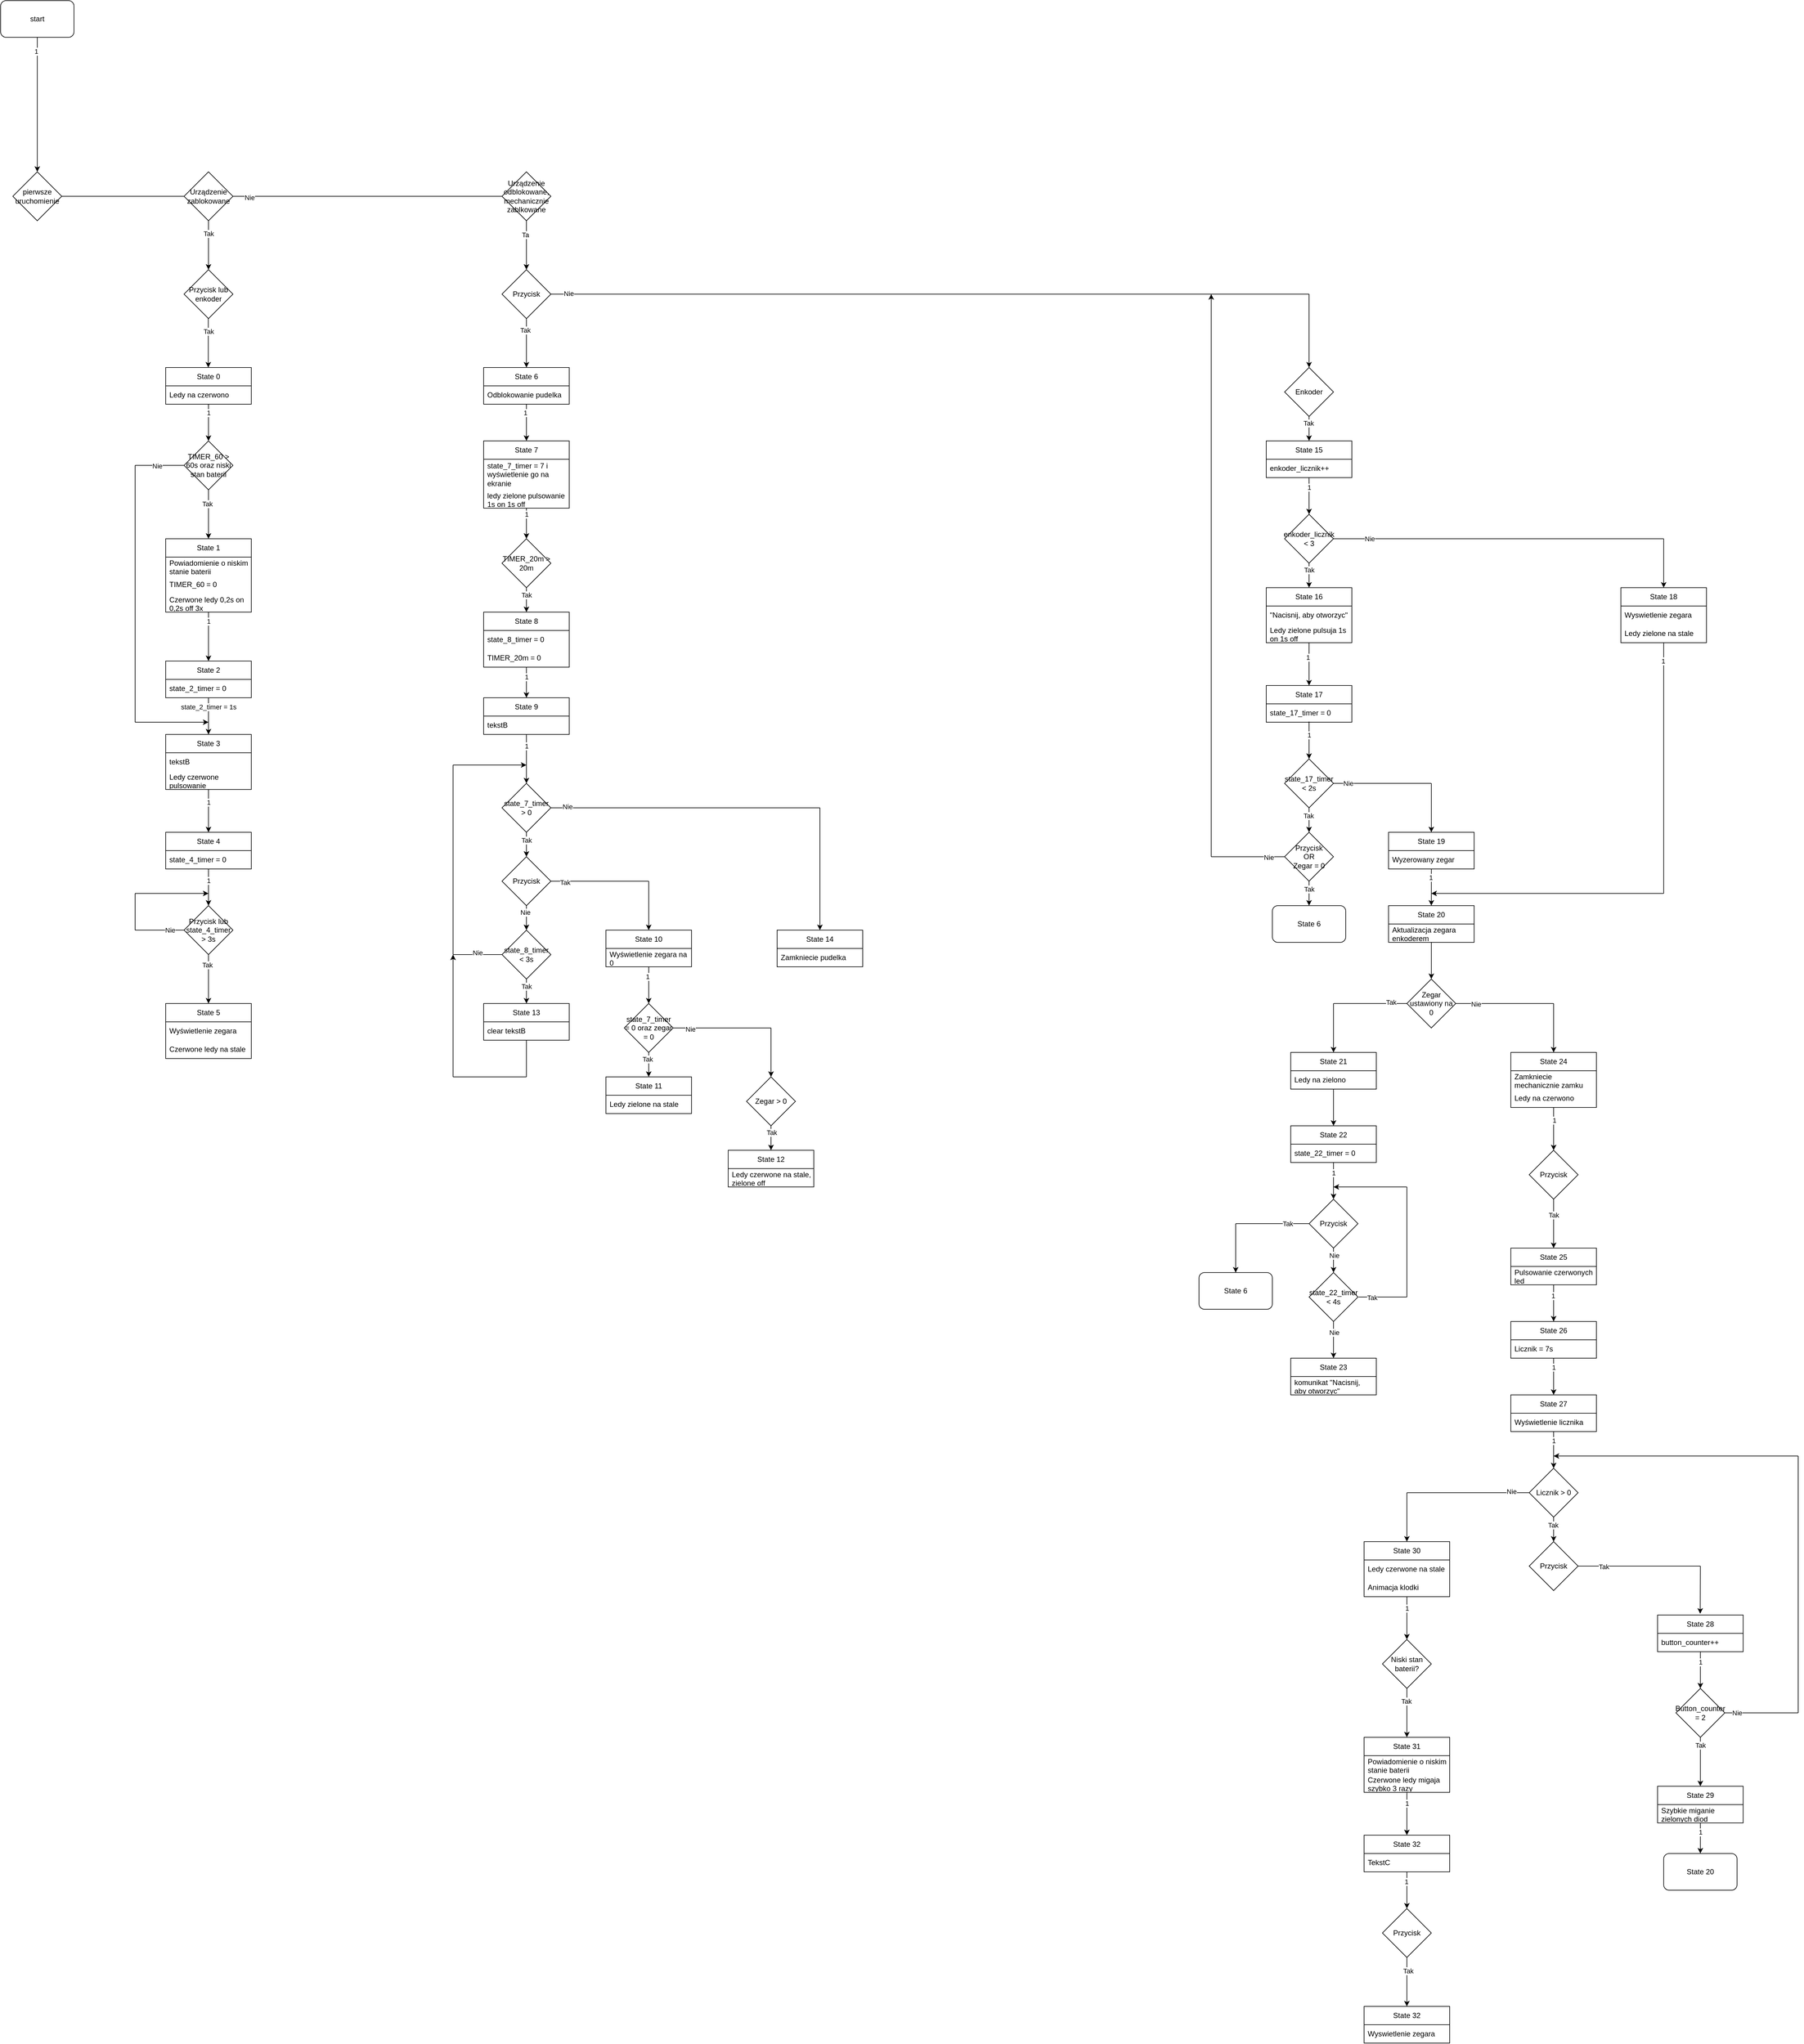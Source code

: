 <mxfile version="24.7.8">
  <diagram name="Strona-1" id="2mw-pCsPqiWWV56mcszM">
    <mxGraphModel dx="1434" dy="844" grid="1" gridSize="10" guides="1" tooltips="1" connect="1" arrows="1" fold="1" page="1" pageScale="1" pageWidth="827" pageHeight="1169" math="0" shadow="0">
      <root>
        <mxCell id="0" />
        <mxCell id="1" parent="0" />
        <mxCell id="Ng-ZKn7XC6xdr_pD2heI-1" value="start" style="rounded=1;whiteSpace=wrap;html=1;" parent="1" vertex="1">
          <mxGeometry x="260" y="40" width="120" height="60" as="geometry" />
        </mxCell>
        <mxCell id="Ng-ZKn7XC6xdr_pD2heI-2" value="" style="endArrow=classic;html=1;rounded=0;" parent="1" edge="1">
          <mxGeometry width="50" height="50" relative="1" as="geometry">
            <mxPoint x="320" y="100" as="sourcePoint" />
            <mxPoint x="320" y="320" as="targetPoint" />
          </mxGeometry>
        </mxCell>
        <mxCell id="Ng-ZKn7XC6xdr_pD2heI-4" value="1" style="edgeLabel;html=1;align=center;verticalAlign=middle;resizable=0;points=[];" parent="Ng-ZKn7XC6xdr_pD2heI-2" vertex="1" connectable="0">
          <mxGeometry x="-0.789" y="-2" relative="1" as="geometry">
            <mxPoint as="offset" />
          </mxGeometry>
        </mxCell>
        <mxCell id="Ng-ZKn7XC6xdr_pD2heI-5" value="pierwsze uruchomienie" style="rhombus;whiteSpace=wrap;html=1;" parent="1" vertex="1">
          <mxGeometry x="280" y="320" width="80" height="80" as="geometry" />
        </mxCell>
        <mxCell id="Ng-ZKn7XC6xdr_pD2heI-6" value="" style="endArrow=none;html=1;rounded=0;" parent="1" edge="1">
          <mxGeometry width="50" height="50" relative="1" as="geometry">
            <mxPoint x="360" y="360" as="sourcePoint" />
            <mxPoint x="560" y="360" as="targetPoint" />
          </mxGeometry>
        </mxCell>
        <mxCell id="TuIYamLJuIfVN-ljtf5m-1" value="Urządzenie zablokowane" style="rhombus;whiteSpace=wrap;html=1;" parent="1" vertex="1">
          <mxGeometry x="560" y="320" width="80" height="80" as="geometry" />
        </mxCell>
        <mxCell id="TuIYamLJuIfVN-ljtf5m-2" value="" style="endArrow=classic;html=1;rounded=0;" parent="1" edge="1">
          <mxGeometry width="50" height="50" relative="1" as="geometry">
            <mxPoint x="600" y="400" as="sourcePoint" />
            <mxPoint x="600" y="480" as="targetPoint" />
          </mxGeometry>
        </mxCell>
        <mxCell id="TuIYamLJuIfVN-ljtf5m-3" value="Tak" style="edgeLabel;html=1;align=center;verticalAlign=middle;resizable=0;points=[];" parent="TuIYamLJuIfVN-ljtf5m-2" vertex="1" connectable="0">
          <mxGeometry x="-0.493" relative="1" as="geometry">
            <mxPoint as="offset" />
          </mxGeometry>
        </mxCell>
        <mxCell id="TuIYamLJuIfVN-ljtf5m-4" value="State 0" style="swimlane;fontStyle=0;childLayout=stackLayout;horizontal=1;startSize=30;horizontalStack=0;resizeParent=1;resizeParentMax=0;resizeLast=0;collapsible=1;marginBottom=0;whiteSpace=wrap;html=1;" parent="1" vertex="1">
          <mxGeometry x="530" y="640" width="140" height="60" as="geometry" />
        </mxCell>
        <mxCell id="TuIYamLJuIfVN-ljtf5m-11" value="" style="endArrow=classic;html=1;rounded=0;" parent="TuIYamLJuIfVN-ljtf5m-4" edge="1">
          <mxGeometry width="50" height="50" relative="1" as="geometry">
            <mxPoint x="70" y="60" as="sourcePoint" />
            <mxPoint x="70" y="120" as="targetPoint" />
          </mxGeometry>
        </mxCell>
        <mxCell id="TuIYamLJuIfVN-ljtf5m-12" value="1" style="edgeLabel;html=1;align=center;verticalAlign=middle;resizable=0;points=[];" parent="TuIYamLJuIfVN-ljtf5m-11" vertex="1" connectable="0">
          <mxGeometry x="-0.539" relative="1" as="geometry">
            <mxPoint as="offset" />
          </mxGeometry>
        </mxCell>
        <mxCell id="TuIYamLJuIfVN-ljtf5m-5" value="Ledy na czerwono" style="text;strokeColor=none;fillColor=none;align=left;verticalAlign=middle;spacingLeft=4;spacingRight=4;overflow=hidden;points=[[0,0.5],[1,0.5]];portConstraint=eastwest;rotatable=0;whiteSpace=wrap;html=1;" parent="TuIYamLJuIfVN-ljtf5m-4" vertex="1">
          <mxGeometry y="30" width="140" height="30" as="geometry" />
        </mxCell>
        <mxCell id="TuIYamLJuIfVN-ljtf5m-8" value="Przycisk lub enkoder" style="rhombus;whiteSpace=wrap;html=1;" parent="1" vertex="1">
          <mxGeometry x="560" y="480" width="80" height="80" as="geometry" />
        </mxCell>
        <mxCell id="TuIYamLJuIfVN-ljtf5m-9" value="" style="endArrow=classic;html=1;rounded=0;" parent="1" edge="1">
          <mxGeometry width="50" height="50" relative="1" as="geometry">
            <mxPoint x="599.68" y="560" as="sourcePoint" />
            <mxPoint x="599.68" y="640" as="targetPoint" />
          </mxGeometry>
        </mxCell>
        <mxCell id="TuIYamLJuIfVN-ljtf5m-10" value="Tak" style="edgeLabel;html=1;align=center;verticalAlign=middle;resizable=0;points=[];" parent="TuIYamLJuIfVN-ljtf5m-9" vertex="1" connectable="0">
          <mxGeometry x="-0.493" relative="1" as="geometry">
            <mxPoint as="offset" />
          </mxGeometry>
        </mxCell>
        <mxCell id="TuIYamLJuIfVN-ljtf5m-13" value="TIMER_60 &amp;gt; 60s oraz niski stan baterii" style="rhombus;whiteSpace=wrap;html=1;" parent="1" vertex="1">
          <mxGeometry x="560" y="760" width="80" height="80" as="geometry" />
        </mxCell>
        <mxCell id="TuIYamLJuIfVN-ljtf5m-14" value="" style="endArrow=classic;html=1;rounded=0;" parent="1" edge="1">
          <mxGeometry width="50" height="50" relative="1" as="geometry">
            <mxPoint x="600" y="840" as="sourcePoint" />
            <mxPoint x="600" y="920" as="targetPoint" />
          </mxGeometry>
        </mxCell>
        <mxCell id="TuIYamLJuIfVN-ljtf5m-15" value="Tak" style="edgeLabel;html=1;align=center;verticalAlign=middle;resizable=0;points=[];" parent="TuIYamLJuIfVN-ljtf5m-14" vertex="1" connectable="0">
          <mxGeometry x="-0.438" y="-2" relative="1" as="geometry">
            <mxPoint as="offset" />
          </mxGeometry>
        </mxCell>
        <mxCell id="TuIYamLJuIfVN-ljtf5m-16" value="State 1" style="swimlane;fontStyle=0;childLayout=stackLayout;horizontal=1;startSize=30;horizontalStack=0;resizeParent=1;resizeParentMax=0;resizeLast=0;collapsible=1;marginBottom=0;whiteSpace=wrap;html=1;" parent="1" vertex="1">
          <mxGeometry x="530" y="920" width="140" height="120" as="geometry" />
        </mxCell>
        <mxCell id="TuIYamLJuIfVN-ljtf5m-17" value="Powiadomienie o niskim stanie baterii" style="text;strokeColor=none;fillColor=none;align=left;verticalAlign=middle;spacingLeft=4;spacingRight=4;overflow=hidden;points=[[0,0.5],[1,0.5]];portConstraint=eastwest;rotatable=0;whiteSpace=wrap;html=1;" parent="TuIYamLJuIfVN-ljtf5m-16" vertex="1">
          <mxGeometry y="30" width="140" height="30" as="geometry" />
        </mxCell>
        <mxCell id="TuIYamLJuIfVN-ljtf5m-18" value="TIMER_60 = 0" style="text;strokeColor=none;fillColor=none;align=left;verticalAlign=middle;spacingLeft=4;spacingRight=4;overflow=hidden;points=[[0,0.5],[1,0.5]];portConstraint=eastwest;rotatable=0;whiteSpace=wrap;html=1;" parent="TuIYamLJuIfVN-ljtf5m-16" vertex="1">
          <mxGeometry y="60" width="140" height="30" as="geometry" />
        </mxCell>
        <mxCell id="TuIYamLJuIfVN-ljtf5m-20" value="" style="endArrow=classic;html=1;rounded=0;" parent="TuIYamLJuIfVN-ljtf5m-16" edge="1">
          <mxGeometry width="50" height="50" relative="1" as="geometry">
            <mxPoint x="70" y="120" as="sourcePoint" />
            <mxPoint x="70" y="200" as="targetPoint" />
          </mxGeometry>
        </mxCell>
        <mxCell id="TuIYamLJuIfVN-ljtf5m-25" value="1" style="edgeLabel;html=1;align=center;verticalAlign=middle;resizable=0;points=[];" parent="TuIYamLJuIfVN-ljtf5m-20" vertex="1" connectable="0">
          <mxGeometry x="-0.622" relative="1" as="geometry">
            <mxPoint as="offset" />
          </mxGeometry>
        </mxCell>
        <mxCell id="TuIYamLJuIfVN-ljtf5m-19" value="Czerwone ledy 0,2s on 0,2s off 3x" style="text;strokeColor=none;fillColor=none;align=left;verticalAlign=middle;spacingLeft=4;spacingRight=4;overflow=hidden;points=[[0,0.5],[1,0.5]];portConstraint=eastwest;rotatable=0;whiteSpace=wrap;html=1;" parent="TuIYamLJuIfVN-ljtf5m-16" vertex="1">
          <mxGeometry y="90" width="140" height="30" as="geometry" />
        </mxCell>
        <mxCell id="TuIYamLJuIfVN-ljtf5m-21" value="State 2" style="swimlane;fontStyle=0;childLayout=stackLayout;horizontal=1;startSize=30;horizontalStack=0;resizeParent=1;resizeParentMax=0;resizeLast=0;collapsible=1;marginBottom=0;whiteSpace=wrap;html=1;" parent="1" vertex="1">
          <mxGeometry x="530" y="1120" width="140" height="60" as="geometry" />
        </mxCell>
        <mxCell id="TuIYamLJuIfVN-ljtf5m-26" value="" style="endArrow=classic;html=1;rounded=0;" parent="TuIYamLJuIfVN-ljtf5m-21" edge="1">
          <mxGeometry width="50" height="50" relative="1" as="geometry">
            <mxPoint x="70" y="60" as="sourcePoint" />
            <mxPoint x="70" y="120" as="targetPoint" />
          </mxGeometry>
        </mxCell>
        <mxCell id="TuIYamLJuIfVN-ljtf5m-27" value="state_2_timer = 1s" style="edgeLabel;html=1;align=center;verticalAlign=middle;resizable=0;points=[];" parent="TuIYamLJuIfVN-ljtf5m-26" vertex="1" connectable="0">
          <mxGeometry x="-0.496" relative="1" as="geometry">
            <mxPoint as="offset" />
          </mxGeometry>
        </mxCell>
        <mxCell id="TuIYamLJuIfVN-ljtf5m-22" value="state_2_timer = 0" style="text;strokeColor=none;fillColor=none;align=left;verticalAlign=middle;spacingLeft=4;spacingRight=4;overflow=hidden;points=[[0,0.5],[1,0.5]];portConstraint=eastwest;rotatable=0;whiteSpace=wrap;html=1;" parent="TuIYamLJuIfVN-ljtf5m-21" vertex="1">
          <mxGeometry y="30" width="140" height="30" as="geometry" />
        </mxCell>
        <mxCell id="TuIYamLJuIfVN-ljtf5m-28" value="State 3" style="swimlane;fontStyle=0;childLayout=stackLayout;horizontal=1;startSize=30;horizontalStack=0;resizeParent=1;resizeParentMax=0;resizeLast=0;collapsible=1;marginBottom=0;whiteSpace=wrap;html=1;" parent="1" vertex="1">
          <mxGeometry x="530" y="1240" width="140" height="90" as="geometry" />
        </mxCell>
        <mxCell id="TuIYamLJuIfVN-ljtf5m-29" value="tekstB" style="text;strokeColor=none;fillColor=none;align=left;verticalAlign=middle;spacingLeft=4;spacingRight=4;overflow=hidden;points=[[0,0.5],[1,0.5]];portConstraint=eastwest;rotatable=0;whiteSpace=wrap;html=1;" parent="TuIYamLJuIfVN-ljtf5m-28" vertex="1">
          <mxGeometry y="30" width="140" height="30" as="geometry" />
        </mxCell>
        <mxCell id="TuIYamLJuIfVN-ljtf5m-32" value="" style="endArrow=classic;html=1;rounded=0;" parent="TuIYamLJuIfVN-ljtf5m-28" edge="1">
          <mxGeometry width="50" height="50" relative="1" as="geometry">
            <mxPoint x="70" y="90" as="sourcePoint" />
            <mxPoint x="70" y="160" as="targetPoint" />
          </mxGeometry>
        </mxCell>
        <mxCell id="TuIYamLJuIfVN-ljtf5m-33" value="1" style="edgeLabel;html=1;align=center;verticalAlign=middle;resizable=0;points=[];" parent="TuIYamLJuIfVN-ljtf5m-32" vertex="1" connectable="0">
          <mxGeometry x="-0.411" relative="1" as="geometry">
            <mxPoint as="offset" />
          </mxGeometry>
        </mxCell>
        <mxCell id="TuIYamLJuIfVN-ljtf5m-30" value="Ledy czerwone pulsowanie" style="text;strokeColor=none;fillColor=none;align=left;verticalAlign=middle;spacingLeft=4;spacingRight=4;overflow=hidden;points=[[0,0.5],[1,0.5]];portConstraint=eastwest;rotatable=0;whiteSpace=wrap;html=1;" parent="TuIYamLJuIfVN-ljtf5m-28" vertex="1">
          <mxGeometry y="60" width="140" height="30" as="geometry" />
        </mxCell>
        <mxCell id="TuIYamLJuIfVN-ljtf5m-34" value="State 4" style="swimlane;fontStyle=0;childLayout=stackLayout;horizontal=1;startSize=30;horizontalStack=0;resizeParent=1;resizeParentMax=0;resizeLast=0;collapsible=1;marginBottom=0;whiteSpace=wrap;html=1;" parent="1" vertex="1">
          <mxGeometry x="530" y="1400" width="140" height="60" as="geometry" />
        </mxCell>
        <mxCell id="TuIYamLJuIfVN-ljtf5m-38" value="" style="endArrow=classic;html=1;rounded=0;" parent="TuIYamLJuIfVN-ljtf5m-34" edge="1">
          <mxGeometry width="50" height="50" relative="1" as="geometry">
            <mxPoint x="70" y="60" as="sourcePoint" />
            <mxPoint x="70" y="120" as="targetPoint" />
          </mxGeometry>
        </mxCell>
        <mxCell id="TuIYamLJuIfVN-ljtf5m-39" value="1" style="edgeLabel;html=1;align=center;verticalAlign=middle;resizable=0;points=[];" parent="TuIYamLJuIfVN-ljtf5m-38" vertex="1" connectable="0">
          <mxGeometry x="-0.367" relative="1" as="geometry">
            <mxPoint as="offset" />
          </mxGeometry>
        </mxCell>
        <mxCell id="TuIYamLJuIfVN-ljtf5m-35" value="state_4_timer = 0" style="text;strokeColor=none;fillColor=none;align=left;verticalAlign=middle;spacingLeft=4;spacingRight=4;overflow=hidden;points=[[0,0.5],[1,0.5]];portConstraint=eastwest;rotatable=0;whiteSpace=wrap;html=1;" parent="TuIYamLJuIfVN-ljtf5m-34" vertex="1">
          <mxGeometry y="30" width="140" height="30" as="geometry" />
        </mxCell>
        <mxCell id="TuIYamLJuIfVN-ljtf5m-41" value="Przycisk lub state_4_timer &amp;gt; 3s" style="rhombus;whiteSpace=wrap;html=1;" parent="1" vertex="1">
          <mxGeometry x="560" y="1520" width="80" height="80" as="geometry" />
        </mxCell>
        <mxCell id="TuIYamLJuIfVN-ljtf5m-42" value="" style="endArrow=classic;html=1;rounded=0;" parent="1" edge="1">
          <mxGeometry width="50" height="50" relative="1" as="geometry">
            <mxPoint x="600" y="1600" as="sourcePoint" />
            <mxPoint x="600" y="1680" as="targetPoint" />
          </mxGeometry>
        </mxCell>
        <mxCell id="TuIYamLJuIfVN-ljtf5m-43" value="Tak" style="edgeLabel;html=1;align=center;verticalAlign=middle;resizable=0;points=[];" parent="TuIYamLJuIfVN-ljtf5m-42" vertex="1" connectable="0">
          <mxGeometry x="-0.583" y="-2" relative="1" as="geometry">
            <mxPoint as="offset" />
          </mxGeometry>
        </mxCell>
        <mxCell id="TuIYamLJuIfVN-ljtf5m-44" value="State 5" style="swimlane;fontStyle=0;childLayout=stackLayout;horizontal=1;startSize=30;horizontalStack=0;resizeParent=1;resizeParentMax=0;resizeLast=0;collapsible=1;marginBottom=0;whiteSpace=wrap;html=1;" parent="1" vertex="1">
          <mxGeometry x="530" y="1680" width="140" height="90" as="geometry" />
        </mxCell>
        <mxCell id="TuIYamLJuIfVN-ljtf5m-45" value="Wyświetlenie zegara" style="text;strokeColor=none;fillColor=none;align=left;verticalAlign=middle;spacingLeft=4;spacingRight=4;overflow=hidden;points=[[0,0.5],[1,0.5]];portConstraint=eastwest;rotatable=0;whiteSpace=wrap;html=1;" parent="TuIYamLJuIfVN-ljtf5m-44" vertex="1">
          <mxGeometry y="30" width="140" height="30" as="geometry" />
        </mxCell>
        <mxCell id="TuIYamLJuIfVN-ljtf5m-46" value="Czerwone ledy na stale" style="text;strokeColor=none;fillColor=none;align=left;verticalAlign=middle;spacingLeft=4;spacingRight=4;overflow=hidden;points=[[0,0.5],[1,0.5]];portConstraint=eastwest;rotatable=0;whiteSpace=wrap;html=1;" parent="TuIYamLJuIfVN-ljtf5m-44" vertex="1">
          <mxGeometry y="60" width="140" height="30" as="geometry" />
        </mxCell>
        <mxCell id="TuIYamLJuIfVN-ljtf5m-49" value="" style="endArrow=none;html=1;rounded=0;" parent="1" edge="1">
          <mxGeometry width="50" height="50" relative="1" as="geometry">
            <mxPoint x="480" y="1560" as="sourcePoint" />
            <mxPoint x="560" y="1560" as="targetPoint" />
          </mxGeometry>
        </mxCell>
        <mxCell id="TuIYamLJuIfVN-ljtf5m-52" value="Nie" style="edgeLabel;html=1;align=center;verticalAlign=middle;resizable=0;points=[];" parent="TuIYamLJuIfVN-ljtf5m-49" vertex="1" connectable="0">
          <mxGeometry x="0.427" relative="1" as="geometry">
            <mxPoint as="offset" />
          </mxGeometry>
        </mxCell>
        <mxCell id="TuIYamLJuIfVN-ljtf5m-50" value="" style="endArrow=none;html=1;rounded=0;" parent="1" edge="1">
          <mxGeometry width="50" height="50" relative="1" as="geometry">
            <mxPoint x="480" y="1560" as="sourcePoint" />
            <mxPoint x="480" y="1500" as="targetPoint" />
          </mxGeometry>
        </mxCell>
        <mxCell id="TuIYamLJuIfVN-ljtf5m-51" value="" style="endArrow=classic;html=1;rounded=0;" parent="1" edge="1">
          <mxGeometry width="50" height="50" relative="1" as="geometry">
            <mxPoint x="480" y="1500" as="sourcePoint" />
            <mxPoint x="600" y="1500" as="targetPoint" />
          </mxGeometry>
        </mxCell>
        <mxCell id="TuIYamLJuIfVN-ljtf5m-53" value="" style="endArrow=none;html=1;rounded=0;" parent="1" edge="1">
          <mxGeometry width="50" height="50" relative="1" as="geometry">
            <mxPoint x="480" y="800" as="sourcePoint" />
            <mxPoint x="560" y="800" as="targetPoint" />
          </mxGeometry>
        </mxCell>
        <mxCell id="TuIYamLJuIfVN-ljtf5m-56" value="Nie" style="edgeLabel;html=1;align=center;verticalAlign=middle;resizable=0;points=[];" parent="TuIYamLJuIfVN-ljtf5m-53" vertex="1" connectable="0">
          <mxGeometry x="-0.098" y="-1" relative="1" as="geometry">
            <mxPoint as="offset" />
          </mxGeometry>
        </mxCell>
        <mxCell id="TuIYamLJuIfVN-ljtf5m-54" value="" style="endArrow=none;html=1;rounded=0;" parent="1" edge="1">
          <mxGeometry width="50" height="50" relative="1" as="geometry">
            <mxPoint x="480" y="1220" as="sourcePoint" />
            <mxPoint x="480" y="800" as="targetPoint" />
          </mxGeometry>
        </mxCell>
        <mxCell id="TuIYamLJuIfVN-ljtf5m-55" value="" style="endArrow=classic;html=1;rounded=0;" parent="1" edge="1">
          <mxGeometry width="50" height="50" relative="1" as="geometry">
            <mxPoint x="480" y="1220" as="sourcePoint" />
            <mxPoint x="600" y="1220" as="targetPoint" />
          </mxGeometry>
        </mxCell>
        <mxCell id="TuIYamLJuIfVN-ljtf5m-57" value="" style="endArrow=none;html=1;rounded=0;" parent="1" edge="1">
          <mxGeometry width="50" height="50" relative="1" as="geometry">
            <mxPoint x="640" y="360" as="sourcePoint" />
            <mxPoint x="1080" y="360" as="targetPoint" />
          </mxGeometry>
        </mxCell>
        <mxCell id="TuIYamLJuIfVN-ljtf5m-60" value="Nie" style="edgeLabel;html=1;align=center;verticalAlign=middle;resizable=0;points=[];" parent="TuIYamLJuIfVN-ljtf5m-57" vertex="1" connectable="0">
          <mxGeometry x="-0.878" y="-2" relative="1" as="geometry">
            <mxPoint as="offset" />
          </mxGeometry>
        </mxCell>
        <mxCell id="TuIYamLJuIfVN-ljtf5m-59" value="Przycisk" style="rhombus;whiteSpace=wrap;html=1;" parent="1" vertex="1">
          <mxGeometry x="1080" y="480" width="80" height="80" as="geometry" />
        </mxCell>
        <mxCell id="TuIYamLJuIfVN-ljtf5m-61" value="Urządzenie odblokowane, mechanicznie zablkowane" style="rhombus;whiteSpace=wrap;html=1;" parent="1" vertex="1">
          <mxGeometry x="1080" y="320" width="80" height="80" as="geometry" />
        </mxCell>
        <mxCell id="TuIYamLJuIfVN-ljtf5m-62" value="" style="endArrow=classic;html=1;rounded=0;entryX=0.5;entryY=0;entryDx=0;entryDy=0;" parent="1" target="TuIYamLJuIfVN-ljtf5m-59" edge="1">
          <mxGeometry width="50" height="50" relative="1" as="geometry">
            <mxPoint x="1120" y="400" as="sourcePoint" />
            <mxPoint x="1170" y="350" as="targetPoint" />
          </mxGeometry>
        </mxCell>
        <mxCell id="TuIYamLJuIfVN-ljtf5m-63" value="Ta" style="edgeLabel;html=1;align=center;verticalAlign=middle;resizable=0;points=[];" parent="TuIYamLJuIfVN-ljtf5m-62" vertex="1" connectable="0">
          <mxGeometry x="-0.443" y="-2" relative="1" as="geometry">
            <mxPoint as="offset" />
          </mxGeometry>
        </mxCell>
        <mxCell id="TuIYamLJuIfVN-ljtf5m-64" value="" style="endArrow=classic;html=1;rounded=0;" parent="1" edge="1">
          <mxGeometry width="50" height="50" relative="1" as="geometry">
            <mxPoint x="1120" y="560" as="sourcePoint" />
            <mxPoint x="1120" y="640" as="targetPoint" />
          </mxGeometry>
        </mxCell>
        <mxCell id="TuIYamLJuIfVN-ljtf5m-65" value="Tak" style="edgeLabel;html=1;align=center;verticalAlign=middle;resizable=0;points=[];" parent="TuIYamLJuIfVN-ljtf5m-64" vertex="1" connectable="0">
          <mxGeometry x="-0.52" y="-2" relative="1" as="geometry">
            <mxPoint as="offset" />
          </mxGeometry>
        </mxCell>
        <mxCell id="TuIYamLJuIfVN-ljtf5m-66" value="State 6" style="swimlane;fontStyle=0;childLayout=stackLayout;horizontal=1;startSize=30;horizontalStack=0;resizeParent=1;resizeParentMax=0;resizeLast=0;collapsible=1;marginBottom=0;whiteSpace=wrap;html=1;" parent="1" vertex="1">
          <mxGeometry x="1050" y="640" width="140" height="60" as="geometry" />
        </mxCell>
        <mxCell id="TuIYamLJuIfVN-ljtf5m-70" value="" style="endArrow=classic;html=1;rounded=0;" parent="TuIYamLJuIfVN-ljtf5m-66" edge="1">
          <mxGeometry width="50" height="50" relative="1" as="geometry">
            <mxPoint x="70" y="60" as="sourcePoint" />
            <mxPoint x="70" y="120" as="targetPoint" />
          </mxGeometry>
        </mxCell>
        <mxCell id="TuIYamLJuIfVN-ljtf5m-71" value="1" style="edgeLabel;html=1;align=center;verticalAlign=middle;resizable=0;points=[];" parent="TuIYamLJuIfVN-ljtf5m-70" vertex="1" connectable="0">
          <mxGeometry x="-0.536" y="-2" relative="1" as="geometry">
            <mxPoint as="offset" />
          </mxGeometry>
        </mxCell>
        <mxCell id="TuIYamLJuIfVN-ljtf5m-67" value="Odblokowanie pudelka" style="text;strokeColor=none;fillColor=none;align=left;verticalAlign=middle;spacingLeft=4;spacingRight=4;overflow=hidden;points=[[0,0.5],[1,0.5]];portConstraint=eastwest;rotatable=0;whiteSpace=wrap;html=1;" parent="TuIYamLJuIfVN-ljtf5m-66" vertex="1">
          <mxGeometry y="30" width="140" height="30" as="geometry" />
        </mxCell>
        <mxCell id="TuIYamLJuIfVN-ljtf5m-72" value="State 7" style="swimlane;fontStyle=0;childLayout=stackLayout;horizontal=1;startSize=30;horizontalStack=0;resizeParent=1;resizeParentMax=0;resizeLast=0;collapsible=1;marginBottom=0;whiteSpace=wrap;html=1;" parent="1" vertex="1">
          <mxGeometry x="1050" y="760" width="140" height="110" as="geometry" />
        </mxCell>
        <mxCell id="TuIYamLJuIfVN-ljtf5m-73" value="state_7_timer = 7 i wyświetlenie go na ekranie" style="text;strokeColor=none;fillColor=none;align=left;verticalAlign=middle;spacingLeft=4;spacingRight=4;overflow=hidden;points=[[0,0.5],[1,0.5]];portConstraint=eastwest;rotatable=0;whiteSpace=wrap;html=1;" parent="TuIYamLJuIfVN-ljtf5m-72" vertex="1">
          <mxGeometry y="30" width="140" height="50" as="geometry" />
        </mxCell>
        <mxCell id="TuIYamLJuIfVN-ljtf5m-80" value="" style="endArrow=classic;html=1;rounded=0;" parent="TuIYamLJuIfVN-ljtf5m-72" edge="1">
          <mxGeometry width="50" height="50" relative="1" as="geometry">
            <mxPoint x="70" y="110" as="sourcePoint" />
            <mxPoint x="70" y="160" as="targetPoint" />
          </mxGeometry>
        </mxCell>
        <mxCell id="TuIYamLJuIfVN-ljtf5m-81" value="1" style="edgeLabel;html=1;align=center;verticalAlign=middle;resizable=0;points=[];" parent="TuIYamLJuIfVN-ljtf5m-80" vertex="1" connectable="0">
          <mxGeometry x="-0.68" relative="1" as="geometry">
            <mxPoint y="2" as="offset" />
          </mxGeometry>
        </mxCell>
        <mxCell id="TuIYamLJuIfVN-ljtf5m-77" value="ledy zielone pulsowanie 1s on 1s off" style="text;strokeColor=none;fillColor=none;align=left;verticalAlign=middle;spacingLeft=4;spacingRight=4;overflow=hidden;points=[[0,0.5],[1,0.5]];portConstraint=eastwest;rotatable=0;whiteSpace=wrap;html=1;" parent="TuIYamLJuIfVN-ljtf5m-72" vertex="1">
          <mxGeometry y="80" width="140" height="30" as="geometry" />
        </mxCell>
        <mxCell id="TuIYamLJuIfVN-ljtf5m-82" value="State 8" style="swimlane;fontStyle=0;childLayout=stackLayout;horizontal=1;startSize=30;horizontalStack=0;resizeParent=1;resizeParentMax=0;resizeLast=0;collapsible=1;marginBottom=0;whiteSpace=wrap;html=1;" parent="1" vertex="1">
          <mxGeometry x="1050" y="1040" width="140" height="90" as="geometry" />
        </mxCell>
        <mxCell id="TuIYamLJuIfVN-ljtf5m-83" value="state_8_timer = 0" style="text;strokeColor=none;fillColor=none;align=left;verticalAlign=middle;spacingLeft=4;spacingRight=4;overflow=hidden;points=[[0,0.5],[1,0.5]];portConstraint=eastwest;rotatable=0;whiteSpace=wrap;html=1;" parent="TuIYamLJuIfVN-ljtf5m-82" vertex="1">
          <mxGeometry y="30" width="140" height="30" as="geometry" />
        </mxCell>
        <mxCell id="TuIYamLJuIfVN-ljtf5m-93" value="TIMER_20m = 0" style="text;strokeColor=none;fillColor=none;align=left;verticalAlign=middle;spacingLeft=4;spacingRight=4;overflow=hidden;points=[[0,0.5],[1,0.5]];portConstraint=eastwest;rotatable=0;whiteSpace=wrap;html=1;" parent="TuIYamLJuIfVN-ljtf5m-82" vertex="1">
          <mxGeometry y="60" width="140" height="30" as="geometry" />
        </mxCell>
        <mxCell id="TuIYamLJuIfVN-ljtf5m-96" value="" style="endArrow=classic;html=1;rounded=0;entryX=0.5;entryY=0;entryDx=0;entryDy=0;" parent="TuIYamLJuIfVN-ljtf5m-82" target="TuIYamLJuIfVN-ljtf5m-88" edge="1">
          <mxGeometry width="50" height="50" relative="1" as="geometry">
            <mxPoint x="70" y="90" as="sourcePoint" />
            <mxPoint x="120" y="40" as="targetPoint" />
          </mxGeometry>
        </mxCell>
        <mxCell id="TuIYamLJuIfVN-ljtf5m-97" value="1" style="edgeLabel;html=1;align=center;verticalAlign=middle;resizable=0;points=[];" parent="TuIYamLJuIfVN-ljtf5m-96" vertex="1" connectable="0">
          <mxGeometry x="-0.372" relative="1" as="geometry">
            <mxPoint as="offset" />
          </mxGeometry>
        </mxCell>
        <mxCell id="TuIYamLJuIfVN-ljtf5m-88" value="State 9" style="swimlane;fontStyle=0;childLayout=stackLayout;horizontal=1;startSize=30;horizontalStack=0;resizeParent=1;resizeParentMax=0;resizeLast=0;collapsible=1;marginBottom=0;whiteSpace=wrap;html=1;" parent="1" vertex="1">
          <mxGeometry x="1050" y="1180" width="140" height="60" as="geometry" />
        </mxCell>
        <mxCell id="TuIYamLJuIfVN-ljtf5m-89" value="tekstB" style="text;strokeColor=none;fillColor=none;align=left;verticalAlign=middle;spacingLeft=4;spacingRight=4;overflow=hidden;points=[[0,0.5],[1,0.5]];portConstraint=eastwest;rotatable=0;whiteSpace=wrap;html=1;" parent="TuIYamLJuIfVN-ljtf5m-88" vertex="1">
          <mxGeometry y="30" width="140" height="30" as="geometry" />
        </mxCell>
        <mxCell id="TuIYamLJuIfVN-ljtf5m-98" value="" style="endArrow=classic;html=1;rounded=0;" parent="TuIYamLJuIfVN-ljtf5m-88" edge="1">
          <mxGeometry width="50" height="50" relative="1" as="geometry">
            <mxPoint x="70" y="60" as="sourcePoint" />
            <mxPoint x="70" y="140" as="targetPoint" />
          </mxGeometry>
        </mxCell>
        <mxCell id="TuIYamLJuIfVN-ljtf5m-99" value="1" style="edgeLabel;html=1;align=center;verticalAlign=middle;resizable=0;points=[];" parent="TuIYamLJuIfVN-ljtf5m-98" vertex="1" connectable="0">
          <mxGeometry x="-0.536" relative="1" as="geometry">
            <mxPoint as="offset" />
          </mxGeometry>
        </mxCell>
        <mxCell id="TuIYamLJuIfVN-ljtf5m-92" value="TIMER_20m &amp;gt; 20m" style="rhombus;whiteSpace=wrap;html=1;" parent="1" vertex="1">
          <mxGeometry x="1080" y="920" width="80" height="80" as="geometry" />
        </mxCell>
        <mxCell id="TuIYamLJuIfVN-ljtf5m-94" value="" style="endArrow=classic;html=1;rounded=0;" parent="1" edge="1">
          <mxGeometry width="50" height="50" relative="1" as="geometry">
            <mxPoint x="1120" y="1000" as="sourcePoint" />
            <mxPoint x="1120" y="1040" as="targetPoint" />
          </mxGeometry>
        </mxCell>
        <mxCell id="TuIYamLJuIfVN-ljtf5m-95" value="Tak" style="edgeLabel;html=1;align=center;verticalAlign=middle;resizable=0;points=[];" parent="TuIYamLJuIfVN-ljtf5m-94" vertex="1" connectable="0">
          <mxGeometry x="-0.394" relative="1" as="geometry">
            <mxPoint as="offset" />
          </mxGeometry>
        </mxCell>
        <mxCell id="TuIYamLJuIfVN-ljtf5m-100" value="state_7_timer &amp;gt; 0" style="rhombus;whiteSpace=wrap;html=1;" parent="1" vertex="1">
          <mxGeometry x="1080" y="1320" width="80" height="80" as="geometry" />
        </mxCell>
        <mxCell id="TuIYamLJuIfVN-ljtf5m-101" value="" style="endArrow=classic;html=1;rounded=0;" parent="1" edge="1">
          <mxGeometry width="50" height="50" relative="1" as="geometry">
            <mxPoint x="1120" y="1400" as="sourcePoint" />
            <mxPoint x="1120" y="1440" as="targetPoint" />
          </mxGeometry>
        </mxCell>
        <mxCell id="TuIYamLJuIfVN-ljtf5m-102" value="Tak" style="edgeLabel;html=1;align=center;verticalAlign=middle;resizable=0;points=[];" parent="TuIYamLJuIfVN-ljtf5m-101" vertex="1" connectable="0">
          <mxGeometry x="-0.351" relative="1" as="geometry">
            <mxPoint as="offset" />
          </mxGeometry>
        </mxCell>
        <mxCell id="TuIYamLJuIfVN-ljtf5m-103" value="Przycisk" style="rhombus;whiteSpace=wrap;html=1;" parent="1" vertex="1">
          <mxGeometry x="1080" y="1440" width="80" height="80" as="geometry" />
        </mxCell>
        <mxCell id="TuIYamLJuIfVN-ljtf5m-104" value="" style="endArrow=none;html=1;rounded=0;" parent="1" edge="1">
          <mxGeometry width="50" height="50" relative="1" as="geometry">
            <mxPoint x="1160" y="1480" as="sourcePoint" />
            <mxPoint x="1320" y="1480" as="targetPoint" />
          </mxGeometry>
        </mxCell>
        <mxCell id="TuIYamLJuIfVN-ljtf5m-105" value="Tak" style="edgeLabel;html=1;align=center;verticalAlign=middle;resizable=0;points=[];" parent="TuIYamLJuIfVN-ljtf5m-104" vertex="1" connectable="0">
          <mxGeometry x="-0.721" y="-2" relative="1" as="geometry">
            <mxPoint as="offset" />
          </mxGeometry>
        </mxCell>
        <mxCell id="TuIYamLJuIfVN-ljtf5m-106" value="" style="endArrow=classic;html=1;rounded=0;" parent="1" edge="1">
          <mxGeometry width="50" height="50" relative="1" as="geometry">
            <mxPoint x="1320" y="1480" as="sourcePoint" />
            <mxPoint x="1320" y="1560" as="targetPoint" />
          </mxGeometry>
        </mxCell>
        <mxCell id="TuIYamLJuIfVN-ljtf5m-107" value="" style="endArrow=classic;html=1;rounded=0;" parent="1" edge="1">
          <mxGeometry width="50" height="50" relative="1" as="geometry">
            <mxPoint x="1120" y="1520" as="sourcePoint" />
            <mxPoint x="1120" y="1560" as="targetPoint" />
          </mxGeometry>
        </mxCell>
        <mxCell id="TuIYamLJuIfVN-ljtf5m-108" value="Nie" style="edgeLabel;html=1;align=center;verticalAlign=middle;resizable=0;points=[];" parent="TuIYamLJuIfVN-ljtf5m-107" vertex="1" connectable="0">
          <mxGeometry x="-0.473" y="-2" relative="1" as="geometry">
            <mxPoint as="offset" />
          </mxGeometry>
        </mxCell>
        <mxCell id="TuIYamLJuIfVN-ljtf5m-109" value="State 10" style="swimlane;fontStyle=0;childLayout=stackLayout;horizontal=1;startSize=30;horizontalStack=0;resizeParent=1;resizeParentMax=0;resizeLast=0;collapsible=1;marginBottom=0;whiteSpace=wrap;html=1;" parent="1" vertex="1">
          <mxGeometry x="1250" y="1560" width="140" height="60" as="geometry" />
        </mxCell>
        <mxCell id="TuIYamLJuIfVN-ljtf5m-110" value="Wyświetlenie zegara na 0" style="text;strokeColor=none;fillColor=none;align=left;verticalAlign=middle;spacingLeft=4;spacingRight=4;overflow=hidden;points=[[0,0.5],[1,0.5]];portConstraint=eastwest;rotatable=0;whiteSpace=wrap;html=1;" parent="TuIYamLJuIfVN-ljtf5m-109" vertex="1">
          <mxGeometry y="30" width="140" height="30" as="geometry" />
        </mxCell>
        <mxCell id="TuIYamLJuIfVN-ljtf5m-115" value="" style="endArrow=classic;html=1;rounded=0;entryX=0.5;entryY=0;entryDx=0;entryDy=0;" parent="TuIYamLJuIfVN-ljtf5m-109" target="TuIYamLJuIfVN-ljtf5m-114" edge="1">
          <mxGeometry width="50" height="50" relative="1" as="geometry">
            <mxPoint x="70" y="60" as="sourcePoint" />
            <mxPoint x="120" y="10" as="targetPoint" />
          </mxGeometry>
        </mxCell>
        <mxCell id="TuIYamLJuIfVN-ljtf5m-116" value="1" style="edgeLabel;html=1;align=center;verticalAlign=middle;resizable=0;points=[];" parent="TuIYamLJuIfVN-ljtf5m-115" vertex="1" connectable="0">
          <mxGeometry x="-0.471" y="-2" relative="1" as="geometry">
            <mxPoint as="offset" />
          </mxGeometry>
        </mxCell>
        <mxCell id="TuIYamLJuIfVN-ljtf5m-114" value="state_7_timer = 0 oraz zegar = 0" style="rhombus;whiteSpace=wrap;html=1;" parent="1" vertex="1">
          <mxGeometry x="1280" y="1680" width="80" height="80" as="geometry" />
        </mxCell>
        <mxCell id="TuIYamLJuIfVN-ljtf5m-117" value="State 11" style="swimlane;fontStyle=0;childLayout=stackLayout;horizontal=1;startSize=30;horizontalStack=0;resizeParent=1;resizeParentMax=0;resizeLast=0;collapsible=1;marginBottom=0;whiteSpace=wrap;html=1;" parent="1" vertex="1">
          <mxGeometry x="1250" y="1800" width="140" height="60" as="geometry" />
        </mxCell>
        <mxCell id="TuIYamLJuIfVN-ljtf5m-118" value="Ledy zielone na stale" style="text;strokeColor=none;fillColor=none;align=left;verticalAlign=middle;spacingLeft=4;spacingRight=4;overflow=hidden;points=[[0,0.5],[1,0.5]];portConstraint=eastwest;rotatable=0;whiteSpace=wrap;html=1;" parent="TuIYamLJuIfVN-ljtf5m-117" vertex="1">
          <mxGeometry y="30" width="140" height="30" as="geometry" />
        </mxCell>
        <mxCell id="TuIYamLJuIfVN-ljtf5m-119" value="" style="endArrow=classic;html=1;rounded=0;entryX=0.5;entryY=0;entryDx=0;entryDy=0;" parent="1" target="TuIYamLJuIfVN-ljtf5m-117" edge="1">
          <mxGeometry width="50" height="50" relative="1" as="geometry">
            <mxPoint x="1320" y="1760" as="sourcePoint" />
            <mxPoint x="1370" y="1710" as="targetPoint" />
          </mxGeometry>
        </mxCell>
        <mxCell id="TuIYamLJuIfVN-ljtf5m-120" value="Tak" style="edgeLabel;html=1;align=center;verticalAlign=middle;resizable=0;points=[];" parent="TuIYamLJuIfVN-ljtf5m-119" vertex="1" connectable="0">
          <mxGeometry x="-0.471" y="-2" relative="1" as="geometry">
            <mxPoint as="offset" />
          </mxGeometry>
        </mxCell>
        <mxCell id="TuIYamLJuIfVN-ljtf5m-121" value="" style="endArrow=none;html=1;rounded=0;" parent="1" edge="1">
          <mxGeometry width="50" height="50" relative="1" as="geometry">
            <mxPoint x="1360" y="1720" as="sourcePoint" />
            <mxPoint x="1520" y="1720" as="targetPoint" />
          </mxGeometry>
        </mxCell>
        <mxCell id="TuIYamLJuIfVN-ljtf5m-123" value="Nie" style="edgeLabel;html=1;align=center;verticalAlign=middle;resizable=0;points=[];" parent="TuIYamLJuIfVN-ljtf5m-121" vertex="1" connectable="0">
          <mxGeometry x="-0.654" y="-2" relative="1" as="geometry">
            <mxPoint as="offset" />
          </mxGeometry>
        </mxCell>
        <mxCell id="TuIYamLJuIfVN-ljtf5m-122" value="" style="endArrow=classic;html=1;rounded=0;" parent="1" edge="1">
          <mxGeometry width="50" height="50" relative="1" as="geometry">
            <mxPoint x="1520" y="1720" as="sourcePoint" />
            <mxPoint x="1520" y="1800" as="targetPoint" />
          </mxGeometry>
        </mxCell>
        <mxCell id="TuIYamLJuIfVN-ljtf5m-124" value="Zegar &amp;gt; 0" style="rhombus;whiteSpace=wrap;html=1;" parent="1" vertex="1">
          <mxGeometry x="1480" y="1800" width="80" height="80" as="geometry" />
        </mxCell>
        <mxCell id="TuIYamLJuIfVN-ljtf5m-126" value="" style="endArrow=classic;html=1;rounded=0;" parent="1" edge="1">
          <mxGeometry width="50" height="50" relative="1" as="geometry">
            <mxPoint x="1520" y="1880" as="sourcePoint" />
            <mxPoint x="1520" y="1920" as="targetPoint" />
          </mxGeometry>
        </mxCell>
        <mxCell id="TuIYamLJuIfVN-ljtf5m-127" value="Tak" style="edgeLabel;html=1;align=center;verticalAlign=middle;resizable=0;points=[];" parent="TuIYamLJuIfVN-ljtf5m-126" vertex="1" connectable="0">
          <mxGeometry x="-0.479" y="1" relative="1" as="geometry">
            <mxPoint as="offset" />
          </mxGeometry>
        </mxCell>
        <mxCell id="TuIYamLJuIfVN-ljtf5m-128" value="State 12" style="swimlane;fontStyle=0;childLayout=stackLayout;horizontal=1;startSize=30;horizontalStack=0;resizeParent=1;resizeParentMax=0;resizeLast=0;collapsible=1;marginBottom=0;whiteSpace=wrap;html=1;" parent="1" vertex="1">
          <mxGeometry x="1450" y="1920" width="140" height="60" as="geometry" />
        </mxCell>
        <mxCell id="TuIYamLJuIfVN-ljtf5m-129" value="Ledy czerwone na stale, zielone off" style="text;strokeColor=none;fillColor=none;align=left;verticalAlign=middle;spacingLeft=4;spacingRight=4;overflow=hidden;points=[[0,0.5],[1,0.5]];portConstraint=eastwest;rotatable=0;whiteSpace=wrap;html=1;" parent="TuIYamLJuIfVN-ljtf5m-128" vertex="1">
          <mxGeometry y="30" width="140" height="30" as="geometry" />
        </mxCell>
        <mxCell id="TuIYamLJuIfVN-ljtf5m-132" value="state_8_timer &amp;lt; 3s" style="rhombus;whiteSpace=wrap;html=1;" parent="1" vertex="1">
          <mxGeometry x="1080" y="1560" width="80" height="80" as="geometry" />
        </mxCell>
        <mxCell id="TuIYamLJuIfVN-ljtf5m-134" value="" style="endArrow=classic;html=1;rounded=0;" parent="1" edge="1">
          <mxGeometry width="50" height="50" relative="1" as="geometry">
            <mxPoint x="1120" y="1640" as="sourcePoint" />
            <mxPoint x="1120" y="1680" as="targetPoint" />
          </mxGeometry>
        </mxCell>
        <mxCell id="TuIYamLJuIfVN-ljtf5m-135" value="Tak" style="edgeLabel;html=1;align=center;verticalAlign=middle;resizable=0;points=[];" parent="TuIYamLJuIfVN-ljtf5m-134" vertex="1" connectable="0">
          <mxGeometry x="-0.436" relative="1" as="geometry">
            <mxPoint as="offset" />
          </mxGeometry>
        </mxCell>
        <mxCell id="TuIYamLJuIfVN-ljtf5m-136" value="State 13" style="swimlane;fontStyle=0;childLayout=stackLayout;horizontal=1;startSize=30;horizontalStack=0;resizeParent=1;resizeParentMax=0;resizeLast=0;collapsible=1;marginBottom=0;whiteSpace=wrap;html=1;" parent="1" vertex="1">
          <mxGeometry x="1050" y="1680" width="140" height="60" as="geometry" />
        </mxCell>
        <mxCell id="TuIYamLJuIfVN-ljtf5m-137" value="clear tekstB" style="text;strokeColor=none;fillColor=none;align=left;verticalAlign=middle;spacingLeft=4;spacingRight=4;overflow=hidden;points=[[0,0.5],[1,0.5]];portConstraint=eastwest;rotatable=0;whiteSpace=wrap;html=1;" parent="TuIYamLJuIfVN-ljtf5m-136" vertex="1">
          <mxGeometry y="30" width="140" height="30" as="geometry" />
        </mxCell>
        <mxCell id="TuIYamLJuIfVN-ljtf5m-140" value="" style="endArrow=none;html=1;rounded=0;" parent="1" edge="1">
          <mxGeometry width="50" height="50" relative="1" as="geometry">
            <mxPoint x="1120" y="1800" as="sourcePoint" />
            <mxPoint x="1120" y="1740" as="targetPoint" />
          </mxGeometry>
        </mxCell>
        <mxCell id="TuIYamLJuIfVN-ljtf5m-141" value="" style="endArrow=none;html=1;rounded=0;" parent="1" edge="1">
          <mxGeometry width="50" height="50" relative="1" as="geometry">
            <mxPoint x="1000" y="1600" as="sourcePoint" />
            <mxPoint x="1080" y="1600" as="targetPoint" />
          </mxGeometry>
        </mxCell>
        <mxCell id="TuIYamLJuIfVN-ljtf5m-144" value="Nie" style="edgeLabel;html=1;align=center;verticalAlign=middle;resizable=0;points=[];" parent="TuIYamLJuIfVN-ljtf5m-141" vertex="1" connectable="0">
          <mxGeometry x="0.006" y="3" relative="1" as="geometry">
            <mxPoint as="offset" />
          </mxGeometry>
        </mxCell>
        <mxCell id="TuIYamLJuIfVN-ljtf5m-142" value="" style="endArrow=none;html=1;rounded=0;" parent="1" edge="1">
          <mxGeometry width="50" height="50" relative="1" as="geometry">
            <mxPoint x="1000" y="1800" as="sourcePoint" />
            <mxPoint x="1120" y="1800" as="targetPoint" />
          </mxGeometry>
        </mxCell>
        <mxCell id="TuIYamLJuIfVN-ljtf5m-143" value="" style="endArrow=classic;html=1;rounded=0;" parent="1" edge="1">
          <mxGeometry width="50" height="50" relative="1" as="geometry">
            <mxPoint x="1000" y="1800" as="sourcePoint" />
            <mxPoint x="1000" y="1600" as="targetPoint" />
          </mxGeometry>
        </mxCell>
        <mxCell id="TuIYamLJuIfVN-ljtf5m-145" value="" style="endArrow=none;html=1;rounded=0;" parent="1" edge="1">
          <mxGeometry width="50" height="50" relative="1" as="geometry">
            <mxPoint x="1000" y="1600" as="sourcePoint" />
            <mxPoint x="1000" y="1290" as="targetPoint" />
          </mxGeometry>
        </mxCell>
        <mxCell id="TuIYamLJuIfVN-ljtf5m-146" value="" style="endArrow=classic;html=1;rounded=0;" parent="1" edge="1">
          <mxGeometry width="50" height="50" relative="1" as="geometry">
            <mxPoint x="1000" y="1290" as="sourcePoint" />
            <mxPoint x="1120" y="1290" as="targetPoint" />
          </mxGeometry>
        </mxCell>
        <mxCell id="TuIYamLJuIfVN-ljtf5m-147" value="" style="endArrow=none;html=1;rounded=0;" parent="1" edge="1">
          <mxGeometry width="50" height="50" relative="1" as="geometry">
            <mxPoint x="1160" y="1360" as="sourcePoint" />
            <mxPoint x="1600" y="1360" as="targetPoint" />
          </mxGeometry>
        </mxCell>
        <mxCell id="TuIYamLJuIfVN-ljtf5m-149" value="Nie" style="edgeLabel;html=1;align=center;verticalAlign=middle;resizable=0;points=[];" parent="TuIYamLJuIfVN-ljtf5m-147" vertex="1" connectable="0">
          <mxGeometry x="-0.879" y="2" relative="1" as="geometry">
            <mxPoint as="offset" />
          </mxGeometry>
        </mxCell>
        <mxCell id="TuIYamLJuIfVN-ljtf5m-148" value="" style="endArrow=classic;html=1;rounded=0;" parent="1" edge="1">
          <mxGeometry width="50" height="50" relative="1" as="geometry">
            <mxPoint x="1600" y="1360" as="sourcePoint" />
            <mxPoint x="1600" y="1560" as="targetPoint" />
          </mxGeometry>
        </mxCell>
        <mxCell id="TuIYamLJuIfVN-ljtf5m-151" value="State 14" style="swimlane;fontStyle=0;childLayout=stackLayout;horizontal=1;startSize=30;horizontalStack=0;resizeParent=1;resizeParentMax=0;resizeLast=0;collapsible=1;marginBottom=0;whiteSpace=wrap;html=1;" parent="1" vertex="1">
          <mxGeometry x="1530" y="1560" width="140" height="60" as="geometry" />
        </mxCell>
        <mxCell id="TuIYamLJuIfVN-ljtf5m-152" value="Zamkniecie pudelka" style="text;strokeColor=none;fillColor=none;align=left;verticalAlign=middle;spacingLeft=4;spacingRight=4;overflow=hidden;points=[[0,0.5],[1,0.5]];portConstraint=eastwest;rotatable=0;whiteSpace=wrap;html=1;" parent="TuIYamLJuIfVN-ljtf5m-151" vertex="1">
          <mxGeometry y="30" width="140" height="30" as="geometry" />
        </mxCell>
        <mxCell id="TuIYamLJuIfVN-ljtf5m-155" value="" style="endArrow=none;html=1;rounded=0;" parent="1" edge="1">
          <mxGeometry width="50" height="50" relative="1" as="geometry">
            <mxPoint x="1160" y="520" as="sourcePoint" />
            <mxPoint x="2400" y="520" as="targetPoint" />
          </mxGeometry>
        </mxCell>
        <mxCell id="TuIYamLJuIfVN-ljtf5m-156" value="Nie" style="edgeLabel;html=1;align=center;verticalAlign=middle;resizable=0;points=[];" parent="TuIYamLJuIfVN-ljtf5m-155" vertex="1" connectable="0">
          <mxGeometry x="-0.954" y="1" relative="1" as="geometry">
            <mxPoint as="offset" />
          </mxGeometry>
        </mxCell>
        <mxCell id="TuIYamLJuIfVN-ljtf5m-157" value="" style="endArrow=classic;html=1;rounded=0;" parent="1" edge="1">
          <mxGeometry width="50" height="50" relative="1" as="geometry">
            <mxPoint x="2400" y="520" as="sourcePoint" />
            <mxPoint x="2400" y="640" as="targetPoint" />
          </mxGeometry>
        </mxCell>
        <mxCell id="TuIYamLJuIfVN-ljtf5m-158" value="Enkoder" style="rhombus;whiteSpace=wrap;html=1;" parent="1" vertex="1">
          <mxGeometry x="2360" y="640" width="80" height="80" as="geometry" />
        </mxCell>
        <mxCell id="TuIYamLJuIfVN-ljtf5m-159" value="State 15" style="swimlane;fontStyle=0;childLayout=stackLayout;horizontal=1;startSize=30;horizontalStack=0;resizeParent=1;resizeParentMax=0;resizeLast=0;collapsible=1;marginBottom=0;whiteSpace=wrap;html=1;" parent="1" vertex="1">
          <mxGeometry x="2330" y="760" width="140" height="60" as="geometry" />
        </mxCell>
        <mxCell id="TuIYamLJuIfVN-ljtf5m-160" value="enkoder_licznik++" style="text;strokeColor=none;fillColor=none;align=left;verticalAlign=middle;spacingLeft=4;spacingRight=4;overflow=hidden;points=[[0,0.5],[1,0.5]];portConstraint=eastwest;rotatable=0;whiteSpace=wrap;html=1;" parent="TuIYamLJuIfVN-ljtf5m-159" vertex="1">
          <mxGeometry y="30" width="140" height="30" as="geometry" />
        </mxCell>
        <mxCell id="TuIYamLJuIfVN-ljtf5m-165" value="" style="endArrow=classic;html=1;rounded=0;" parent="TuIYamLJuIfVN-ljtf5m-159" edge="1">
          <mxGeometry width="50" height="50" relative="1" as="geometry">
            <mxPoint x="70" y="60" as="sourcePoint" />
            <mxPoint x="70" y="120" as="targetPoint" />
          </mxGeometry>
        </mxCell>
        <mxCell id="TuIYamLJuIfVN-ljtf5m-166" value="1" style="edgeLabel;html=1;align=center;verticalAlign=middle;resizable=0;points=[];" parent="TuIYamLJuIfVN-ljtf5m-165" vertex="1" connectable="0">
          <mxGeometry x="-0.48" relative="1" as="geometry">
            <mxPoint as="offset" />
          </mxGeometry>
        </mxCell>
        <mxCell id="TuIYamLJuIfVN-ljtf5m-163" value="" style="endArrow=classic;html=1;rounded=0;" parent="1" edge="1">
          <mxGeometry width="50" height="50" relative="1" as="geometry">
            <mxPoint x="2400" y="720" as="sourcePoint" />
            <mxPoint x="2400" y="760" as="targetPoint" />
          </mxGeometry>
        </mxCell>
        <mxCell id="TuIYamLJuIfVN-ljtf5m-164" value="Tak" style="edgeLabel;html=1;align=center;verticalAlign=middle;resizable=0;points=[];" parent="TuIYamLJuIfVN-ljtf5m-163" vertex="1" connectable="0">
          <mxGeometry x="-0.452" y="-1" relative="1" as="geometry">
            <mxPoint as="offset" />
          </mxGeometry>
        </mxCell>
        <mxCell id="TuIYamLJuIfVN-ljtf5m-167" value="enkoder_licznik &amp;lt; 3" style="rhombus;whiteSpace=wrap;html=1;" parent="1" vertex="1">
          <mxGeometry x="2360" y="880" width="80" height="80" as="geometry" />
        </mxCell>
        <mxCell id="TuIYamLJuIfVN-ljtf5m-169" value="" style="endArrow=classic;html=1;rounded=0;" parent="1" edge="1">
          <mxGeometry width="50" height="50" relative="1" as="geometry">
            <mxPoint x="2400" y="960" as="sourcePoint" />
            <mxPoint x="2400" y="1000" as="targetPoint" />
          </mxGeometry>
        </mxCell>
        <mxCell id="TuIYamLJuIfVN-ljtf5m-170" value="Tak" style="edgeLabel;html=1;align=center;verticalAlign=middle;resizable=0;points=[];" parent="TuIYamLJuIfVN-ljtf5m-169" vertex="1" connectable="0">
          <mxGeometry x="-0.468" relative="1" as="geometry">
            <mxPoint as="offset" />
          </mxGeometry>
        </mxCell>
        <mxCell id="TuIYamLJuIfVN-ljtf5m-171" value="State 16" style="swimlane;fontStyle=0;childLayout=stackLayout;horizontal=1;startSize=30;horizontalStack=0;resizeParent=1;resizeParentMax=0;resizeLast=0;collapsible=1;marginBottom=0;whiteSpace=wrap;html=1;" parent="1" vertex="1">
          <mxGeometry x="2330" y="1000" width="140" height="90" as="geometry" />
        </mxCell>
        <mxCell id="TuIYamLJuIfVN-ljtf5m-172" value="&quot;Nacisnij, aby otworzyc&quot;" style="text;strokeColor=none;fillColor=none;align=left;verticalAlign=middle;spacingLeft=4;spacingRight=4;overflow=hidden;points=[[0,0.5],[1,0.5]];portConstraint=eastwest;rotatable=0;whiteSpace=wrap;html=1;" parent="TuIYamLJuIfVN-ljtf5m-171" vertex="1">
          <mxGeometry y="30" width="140" height="30" as="geometry" />
        </mxCell>
        <mxCell id="7hHyTx8DFx-mWSu1qY-q-1" value="" style="endArrow=classic;html=1;rounded=0;" parent="TuIYamLJuIfVN-ljtf5m-171" edge="1">
          <mxGeometry width="50" height="50" relative="1" as="geometry">
            <mxPoint x="70" y="90" as="sourcePoint" />
            <mxPoint x="70" y="160" as="targetPoint" />
          </mxGeometry>
        </mxCell>
        <mxCell id="7hHyTx8DFx-mWSu1qY-q-2" value="1" style="edgeLabel;html=1;align=center;verticalAlign=middle;resizable=0;points=[];" parent="7hHyTx8DFx-mWSu1qY-q-1" vertex="1" connectable="0">
          <mxGeometry x="-0.314" y="-2" relative="1" as="geometry">
            <mxPoint as="offset" />
          </mxGeometry>
        </mxCell>
        <mxCell id="TuIYamLJuIfVN-ljtf5m-173" value="Ledy zielone pulsuja 1s on 1s off" style="text;strokeColor=none;fillColor=none;align=left;verticalAlign=middle;spacingLeft=4;spacingRight=4;overflow=hidden;points=[[0,0.5],[1,0.5]];portConstraint=eastwest;rotatable=0;whiteSpace=wrap;html=1;" parent="TuIYamLJuIfVN-ljtf5m-171" vertex="1">
          <mxGeometry y="60" width="140" height="30" as="geometry" />
        </mxCell>
        <mxCell id="TuIYamLJuIfVN-ljtf5m-175" value="" style="endArrow=none;html=1;rounded=0;" parent="1" edge="1">
          <mxGeometry width="50" height="50" relative="1" as="geometry">
            <mxPoint x="2440" y="920" as="sourcePoint" />
            <mxPoint x="2980" y="920" as="targetPoint" />
          </mxGeometry>
        </mxCell>
        <mxCell id="TuIYamLJuIfVN-ljtf5m-176" value="Nie" style="edgeLabel;html=1;align=center;verticalAlign=middle;resizable=0;points=[];" parent="TuIYamLJuIfVN-ljtf5m-175" vertex="1" connectable="0">
          <mxGeometry x="-0.781" relative="1" as="geometry">
            <mxPoint as="offset" />
          </mxGeometry>
        </mxCell>
        <mxCell id="TuIYamLJuIfVN-ljtf5m-177" value="State 18" style="swimlane;fontStyle=0;childLayout=stackLayout;horizontal=1;startSize=30;horizontalStack=0;resizeParent=1;resizeParentMax=0;resizeLast=0;collapsible=1;marginBottom=0;whiteSpace=wrap;html=1;" parent="1" vertex="1">
          <mxGeometry x="2910" y="1000" width="140" height="90" as="geometry" />
        </mxCell>
        <mxCell id="TuIYamLJuIfVN-ljtf5m-178" value="Wyswietlenie zegara" style="text;strokeColor=none;fillColor=none;align=left;verticalAlign=middle;spacingLeft=4;spacingRight=4;overflow=hidden;points=[[0,0.5],[1,0.5]];portConstraint=eastwest;rotatable=0;whiteSpace=wrap;html=1;" parent="TuIYamLJuIfVN-ljtf5m-177" vertex="1">
          <mxGeometry y="30" width="140" height="30" as="geometry" />
        </mxCell>
        <mxCell id="TuIYamLJuIfVN-ljtf5m-179" value="Ledy zielone na stale" style="text;strokeColor=none;fillColor=none;align=left;verticalAlign=middle;spacingLeft=4;spacingRight=4;overflow=hidden;points=[[0,0.5],[1,0.5]];portConstraint=eastwest;rotatable=0;whiteSpace=wrap;html=1;" parent="TuIYamLJuIfVN-ljtf5m-177" vertex="1">
          <mxGeometry y="60" width="140" height="30" as="geometry" />
        </mxCell>
        <mxCell id="TuIYamLJuIfVN-ljtf5m-181" value="" style="endArrow=classic;html=1;rounded=0;entryX=0.5;entryY=0;entryDx=0;entryDy=0;" parent="1" target="TuIYamLJuIfVN-ljtf5m-177" edge="1">
          <mxGeometry width="50" height="50" relative="1" as="geometry">
            <mxPoint x="2980" y="920" as="sourcePoint" />
            <mxPoint x="2690" y="870" as="targetPoint" />
          </mxGeometry>
        </mxCell>
        <mxCell id="7hHyTx8DFx-mWSu1qY-q-3" value="State 17" style="swimlane;fontStyle=0;childLayout=stackLayout;horizontal=1;startSize=30;horizontalStack=0;resizeParent=1;resizeParentMax=0;resizeLast=0;collapsible=1;marginBottom=0;whiteSpace=wrap;html=1;" parent="1" vertex="1">
          <mxGeometry x="2330" y="1160" width="140" height="60" as="geometry" />
        </mxCell>
        <mxCell id="7hHyTx8DFx-mWSu1qY-q-4" value="state_17_timer = 0" style="text;strokeColor=none;fillColor=none;align=left;verticalAlign=middle;spacingLeft=4;spacingRight=4;overflow=hidden;points=[[0,0.5],[1,0.5]];portConstraint=eastwest;rotatable=0;whiteSpace=wrap;html=1;" parent="7hHyTx8DFx-mWSu1qY-q-3" vertex="1">
          <mxGeometry y="30" width="140" height="30" as="geometry" />
        </mxCell>
        <mxCell id="u-K8J1WlX3dk-G5Nm57v-1" value="" style="endArrow=classic;html=1;rounded=0;" edge="1" parent="7hHyTx8DFx-mWSu1qY-q-3">
          <mxGeometry width="50" height="50" relative="1" as="geometry">
            <mxPoint x="70" y="59" as="sourcePoint" />
            <mxPoint x="70" y="120" as="targetPoint" />
          </mxGeometry>
        </mxCell>
        <mxCell id="u-K8J1WlX3dk-G5Nm57v-2" value="1" style="edgeLabel;html=1;align=center;verticalAlign=middle;resizable=0;points=[];" vertex="1" connectable="0" parent="u-K8J1WlX3dk-G5Nm57v-1">
          <mxGeometry x="-0.29" relative="1" as="geometry">
            <mxPoint as="offset" />
          </mxGeometry>
        </mxCell>
        <mxCell id="u-K8J1WlX3dk-G5Nm57v-6" value="state_17_timer &amp;lt; 2s" style="rhombus;whiteSpace=wrap;html=1;" vertex="1" parent="1">
          <mxGeometry x="2360" y="1280" width="80" height="80" as="geometry" />
        </mxCell>
        <mxCell id="u-K8J1WlX3dk-G5Nm57v-7" value="" style="endArrow=classic;html=1;rounded=0;" edge="1" parent="1">
          <mxGeometry width="50" height="50" relative="1" as="geometry">
            <mxPoint x="2400" y="1360" as="sourcePoint" />
            <mxPoint x="2400" y="1400" as="targetPoint" />
          </mxGeometry>
        </mxCell>
        <mxCell id="u-K8J1WlX3dk-G5Nm57v-8" value="Tak" style="edgeLabel;html=1;align=center;verticalAlign=middle;resizable=0;points=[];" vertex="1" connectable="0" parent="u-K8J1WlX3dk-G5Nm57v-7">
          <mxGeometry x="-0.383" y="-1" relative="1" as="geometry">
            <mxPoint as="offset" />
          </mxGeometry>
        </mxCell>
        <mxCell id="u-K8J1WlX3dk-G5Nm57v-9" value="Przycisk&lt;br&gt;OR&lt;br&gt;Zegar = 0" style="rhombus;whiteSpace=wrap;html=1;" vertex="1" parent="1">
          <mxGeometry x="2360" y="1400" width="80" height="80" as="geometry" />
        </mxCell>
        <mxCell id="u-K8J1WlX3dk-G5Nm57v-10" value="" style="endArrow=classic;html=1;rounded=0;" edge="1" parent="1">
          <mxGeometry width="50" height="50" relative="1" as="geometry">
            <mxPoint x="2400" y="1480" as="sourcePoint" />
            <mxPoint x="2400" y="1520" as="targetPoint" />
          </mxGeometry>
        </mxCell>
        <mxCell id="u-K8J1WlX3dk-G5Nm57v-11" value="Tak" style="edgeLabel;html=1;align=center;verticalAlign=middle;resizable=0;points=[];" vertex="1" connectable="0" parent="u-K8J1WlX3dk-G5Nm57v-10">
          <mxGeometry x="-0.35" relative="1" as="geometry">
            <mxPoint as="offset" />
          </mxGeometry>
        </mxCell>
        <mxCell id="u-K8J1WlX3dk-G5Nm57v-16" value="State 6" style="rounded=1;whiteSpace=wrap;html=1;" vertex="1" parent="1">
          <mxGeometry x="2340" y="1520" width="120" height="60" as="geometry" />
        </mxCell>
        <mxCell id="u-K8J1WlX3dk-G5Nm57v-17" value="" style="endArrow=none;html=1;rounded=0;" edge="1" parent="1">
          <mxGeometry width="50" height="50" relative="1" as="geometry">
            <mxPoint x="2240" y="1440" as="sourcePoint" />
            <mxPoint x="2360" y="1440" as="targetPoint" />
          </mxGeometry>
        </mxCell>
        <mxCell id="u-K8J1WlX3dk-G5Nm57v-20" value="Nie" style="edgeLabel;html=1;align=center;verticalAlign=middle;resizable=0;points=[];" vertex="1" connectable="0" parent="u-K8J1WlX3dk-G5Nm57v-17">
          <mxGeometry x="0.57" y="-1" relative="1" as="geometry">
            <mxPoint as="offset" />
          </mxGeometry>
        </mxCell>
        <mxCell id="u-K8J1WlX3dk-G5Nm57v-18" value="" style="endArrow=none;html=1;rounded=0;" edge="1" parent="1">
          <mxGeometry width="50" height="50" relative="1" as="geometry">
            <mxPoint x="2240" y="1440" as="sourcePoint" />
            <mxPoint x="2240" y="860" as="targetPoint" />
          </mxGeometry>
        </mxCell>
        <mxCell id="u-K8J1WlX3dk-G5Nm57v-19" value="" style="endArrow=classic;html=1;rounded=0;" edge="1" parent="1">
          <mxGeometry width="50" height="50" relative="1" as="geometry">
            <mxPoint x="2240" y="860" as="sourcePoint" />
            <mxPoint x="2240" y="520" as="targetPoint" />
          </mxGeometry>
        </mxCell>
        <mxCell id="u-K8J1WlX3dk-G5Nm57v-21" value="" style="endArrow=none;html=1;rounded=0;" edge="1" parent="1">
          <mxGeometry width="50" height="50" relative="1" as="geometry">
            <mxPoint x="2440" y="1320" as="sourcePoint" />
            <mxPoint x="2600" y="1320" as="targetPoint" />
          </mxGeometry>
        </mxCell>
        <mxCell id="u-K8J1WlX3dk-G5Nm57v-22" value="Nie" style="edgeLabel;html=1;align=center;verticalAlign=middle;resizable=0;points=[];" vertex="1" connectable="0" parent="u-K8J1WlX3dk-G5Nm57v-21">
          <mxGeometry x="-0.704" relative="1" as="geometry">
            <mxPoint as="offset" />
          </mxGeometry>
        </mxCell>
        <mxCell id="u-K8J1WlX3dk-G5Nm57v-23" value="State 19" style="swimlane;fontStyle=0;childLayout=stackLayout;horizontal=1;startSize=30;horizontalStack=0;resizeParent=1;resizeParentMax=0;resizeLast=0;collapsible=1;marginBottom=0;whiteSpace=wrap;html=1;" vertex="1" parent="1">
          <mxGeometry x="2530" y="1400" width="140" height="60" as="geometry" />
        </mxCell>
        <mxCell id="u-K8J1WlX3dk-G5Nm57v-32" value="" style="endArrow=classic;html=1;rounded=0;" edge="1" parent="u-K8J1WlX3dk-G5Nm57v-23" target="u-K8J1WlX3dk-G5Nm57v-28">
          <mxGeometry width="50" height="50" relative="1" as="geometry">
            <mxPoint x="70" y="60" as="sourcePoint" />
            <mxPoint x="120" y="10" as="targetPoint" />
          </mxGeometry>
        </mxCell>
        <mxCell id="u-K8J1WlX3dk-G5Nm57v-33" value="1" style="edgeLabel;html=1;align=center;verticalAlign=middle;resizable=0;points=[];" vertex="1" connectable="0" parent="u-K8J1WlX3dk-G5Nm57v-32">
          <mxGeometry x="-0.537" y="-1" relative="1" as="geometry">
            <mxPoint as="offset" />
          </mxGeometry>
        </mxCell>
        <mxCell id="u-K8J1WlX3dk-G5Nm57v-24" value="Wyzerowany zegar" style="text;strokeColor=none;fillColor=none;align=left;verticalAlign=middle;spacingLeft=4;spacingRight=4;overflow=hidden;points=[[0,0.5],[1,0.5]];portConstraint=eastwest;rotatable=0;whiteSpace=wrap;html=1;" vertex="1" parent="u-K8J1WlX3dk-G5Nm57v-23">
          <mxGeometry y="30" width="140" height="30" as="geometry" />
        </mxCell>
        <mxCell id="u-K8J1WlX3dk-G5Nm57v-27" value="" style="endArrow=classic;html=1;rounded=0;entryX=0.5;entryY=0;entryDx=0;entryDy=0;" edge="1" parent="1" target="u-K8J1WlX3dk-G5Nm57v-23">
          <mxGeometry width="50" height="50" relative="1" as="geometry">
            <mxPoint x="2600" y="1320" as="sourcePoint" />
            <mxPoint x="2650" y="1270" as="targetPoint" />
          </mxGeometry>
        </mxCell>
        <mxCell id="u-K8J1WlX3dk-G5Nm57v-28" value="State 20" style="swimlane;fontStyle=0;childLayout=stackLayout;horizontal=1;startSize=30;horizontalStack=0;resizeParent=1;resizeParentMax=0;resizeLast=0;collapsible=1;marginBottom=0;whiteSpace=wrap;html=1;" vertex="1" parent="1">
          <mxGeometry x="2530" y="1520" width="140" height="60" as="geometry" />
        </mxCell>
        <mxCell id="u-K8J1WlX3dk-G5Nm57v-29" value="Aktualizacja zegara enkoderem" style="text;strokeColor=none;fillColor=none;align=left;verticalAlign=middle;spacingLeft=4;spacingRight=4;overflow=hidden;points=[[0,0.5],[1,0.5]];portConstraint=eastwest;rotatable=0;whiteSpace=wrap;html=1;" vertex="1" parent="u-K8J1WlX3dk-G5Nm57v-28">
          <mxGeometry y="30" width="140" height="30" as="geometry" />
        </mxCell>
        <mxCell id="u-K8J1WlX3dk-G5Nm57v-36" value="" style="endArrow=classic;html=1;rounded=0;entryX=0.5;entryY=0;entryDx=0;entryDy=0;" edge="1" parent="u-K8J1WlX3dk-G5Nm57v-28" target="u-K8J1WlX3dk-G5Nm57v-34">
          <mxGeometry width="50" height="50" relative="1" as="geometry">
            <mxPoint x="70" y="60" as="sourcePoint" />
            <mxPoint x="120" y="10" as="targetPoint" />
          </mxGeometry>
        </mxCell>
        <mxCell id="u-K8J1WlX3dk-G5Nm57v-34" value="Zegar ustawiony na 0" style="rhombus;whiteSpace=wrap;html=1;" vertex="1" parent="1">
          <mxGeometry x="2560" y="1640" width="80" height="80" as="geometry" />
        </mxCell>
        <mxCell id="u-K8J1WlX3dk-G5Nm57v-37" value="" style="endArrow=none;html=1;rounded=0;" edge="1" parent="1">
          <mxGeometry width="50" height="50" relative="1" as="geometry">
            <mxPoint x="2440" y="1680" as="sourcePoint" />
            <mxPoint x="2560" y="1680" as="targetPoint" />
          </mxGeometry>
        </mxCell>
        <mxCell id="u-K8J1WlX3dk-G5Nm57v-38" value="Tak" style="edgeLabel;html=1;align=center;verticalAlign=middle;resizable=0;points=[];" vertex="1" connectable="0" parent="u-K8J1WlX3dk-G5Nm57v-37">
          <mxGeometry x="0.569" y="2" relative="1" as="geometry">
            <mxPoint as="offset" />
          </mxGeometry>
        </mxCell>
        <mxCell id="u-K8J1WlX3dk-G5Nm57v-39" value="State 21" style="swimlane;fontStyle=0;childLayout=stackLayout;horizontal=1;startSize=30;horizontalStack=0;resizeParent=1;resizeParentMax=0;resizeLast=0;collapsible=1;marginBottom=0;whiteSpace=wrap;html=1;" vertex="1" parent="1">
          <mxGeometry x="2370" y="1760" width="140" height="60" as="geometry" />
        </mxCell>
        <mxCell id="u-K8J1WlX3dk-G5Nm57v-44" value="" style="endArrow=classic;html=1;rounded=0;" edge="1" parent="u-K8J1WlX3dk-G5Nm57v-39">
          <mxGeometry width="50" height="50" relative="1" as="geometry">
            <mxPoint x="70" y="60" as="sourcePoint" />
            <mxPoint x="70" y="120" as="targetPoint" />
          </mxGeometry>
        </mxCell>
        <mxCell id="u-K8J1WlX3dk-G5Nm57v-40" value="Ledy na zielono" style="text;strokeColor=none;fillColor=none;align=left;verticalAlign=middle;spacingLeft=4;spacingRight=4;overflow=hidden;points=[[0,0.5],[1,0.5]];portConstraint=eastwest;rotatable=0;whiteSpace=wrap;html=1;" vertex="1" parent="u-K8J1WlX3dk-G5Nm57v-39">
          <mxGeometry y="30" width="140" height="30" as="geometry" />
        </mxCell>
        <mxCell id="u-K8J1WlX3dk-G5Nm57v-43" value="" style="endArrow=classic;html=1;rounded=0;entryX=0.5;entryY=0;entryDx=0;entryDy=0;" edge="1" parent="1" target="u-K8J1WlX3dk-G5Nm57v-39">
          <mxGeometry width="50" height="50" relative="1" as="geometry">
            <mxPoint x="2440" y="1680" as="sourcePoint" />
            <mxPoint x="2420" y="1680" as="targetPoint" />
          </mxGeometry>
        </mxCell>
        <mxCell id="u-K8J1WlX3dk-G5Nm57v-45" value="State 22" style="swimlane;fontStyle=0;childLayout=stackLayout;horizontal=1;startSize=30;horizontalStack=0;resizeParent=1;resizeParentMax=0;resizeLast=0;collapsible=1;marginBottom=0;whiteSpace=wrap;html=1;" vertex="1" parent="1">
          <mxGeometry x="2370" y="1880" width="140" height="60" as="geometry" />
        </mxCell>
        <mxCell id="u-K8J1WlX3dk-G5Nm57v-46" value="state_22_timer = 0" style="text;strokeColor=none;fillColor=none;align=left;verticalAlign=middle;spacingLeft=4;spacingRight=4;overflow=hidden;points=[[0,0.5],[1,0.5]];portConstraint=eastwest;rotatable=0;whiteSpace=wrap;html=1;" vertex="1" parent="u-K8J1WlX3dk-G5Nm57v-45">
          <mxGeometry y="30" width="140" height="30" as="geometry" />
        </mxCell>
        <mxCell id="u-K8J1WlX3dk-G5Nm57v-50" value="" style="endArrow=classic;html=1;rounded=0;" edge="1" parent="u-K8J1WlX3dk-G5Nm57v-45" target="u-K8J1WlX3dk-G5Nm57v-49">
          <mxGeometry width="50" height="50" relative="1" as="geometry">
            <mxPoint x="70" y="60" as="sourcePoint" />
            <mxPoint x="120" y="10" as="targetPoint" />
          </mxGeometry>
        </mxCell>
        <mxCell id="u-K8J1WlX3dk-G5Nm57v-51" value="1" style="edgeLabel;html=1;align=center;verticalAlign=middle;resizable=0;points=[];" vertex="1" connectable="0" parent="u-K8J1WlX3dk-G5Nm57v-50">
          <mxGeometry x="-0.453" relative="1" as="geometry">
            <mxPoint as="offset" />
          </mxGeometry>
        </mxCell>
        <mxCell id="u-K8J1WlX3dk-G5Nm57v-49" value="Przycisk" style="rhombus;whiteSpace=wrap;html=1;" vertex="1" parent="1">
          <mxGeometry x="2400" y="2000" width="80" height="80" as="geometry" />
        </mxCell>
        <mxCell id="u-K8J1WlX3dk-G5Nm57v-52" value="" style="endArrow=none;html=1;rounded=0;" edge="1" parent="1">
          <mxGeometry width="50" height="50" relative="1" as="geometry">
            <mxPoint x="2280" y="2040" as="sourcePoint" />
            <mxPoint x="2400" y="2040" as="targetPoint" />
          </mxGeometry>
        </mxCell>
        <mxCell id="u-K8J1WlX3dk-G5Nm57v-58" value="Tak" style="edgeLabel;html=1;align=center;verticalAlign=middle;resizable=0;points=[];" vertex="1" connectable="0" parent="u-K8J1WlX3dk-G5Nm57v-52">
          <mxGeometry x="0.407" relative="1" as="geometry">
            <mxPoint as="offset" />
          </mxGeometry>
        </mxCell>
        <mxCell id="u-K8J1WlX3dk-G5Nm57v-57" value="" style="endArrow=classic;html=1;rounded=0;entryX=0.5;entryY=0;entryDx=0;entryDy=0;" edge="1" parent="1">
          <mxGeometry width="50" height="50" relative="1" as="geometry">
            <mxPoint x="2280" y="2040" as="sourcePoint" />
            <mxPoint x="2280" y="2120" as="targetPoint" />
          </mxGeometry>
        </mxCell>
        <mxCell id="u-K8J1WlX3dk-G5Nm57v-59" value="State 6" style="rounded=1;whiteSpace=wrap;html=1;" vertex="1" parent="1">
          <mxGeometry x="2220" y="2120" width="120" height="60" as="geometry" />
        </mxCell>
        <mxCell id="u-K8J1WlX3dk-G5Nm57v-62" value="" style="endArrow=classic;html=1;rounded=0;" edge="1" parent="1">
          <mxGeometry width="50" height="50" relative="1" as="geometry">
            <mxPoint x="2440" y="2080" as="sourcePoint" />
            <mxPoint x="2440" y="2120" as="targetPoint" />
          </mxGeometry>
        </mxCell>
        <mxCell id="u-K8J1WlX3dk-G5Nm57v-63" value="Nie" style="edgeLabel;html=1;align=center;verticalAlign=middle;resizable=0;points=[];" vertex="1" connectable="0" parent="u-K8J1WlX3dk-G5Nm57v-62">
          <mxGeometry x="-0.418" y="1" relative="1" as="geometry">
            <mxPoint as="offset" />
          </mxGeometry>
        </mxCell>
        <mxCell id="u-K8J1WlX3dk-G5Nm57v-68" value="state_22_timer &amp;lt; 4s" style="rhombus;whiteSpace=wrap;html=1;" vertex="1" parent="1">
          <mxGeometry x="2400" y="2120" width="80" height="80" as="geometry" />
        </mxCell>
        <mxCell id="u-K8J1WlX3dk-G5Nm57v-69" value="" style="endArrow=none;html=1;rounded=0;" edge="1" parent="1">
          <mxGeometry width="50" height="50" relative="1" as="geometry">
            <mxPoint x="2481" y="2160" as="sourcePoint" />
            <mxPoint x="2560" y="2160" as="targetPoint" />
          </mxGeometry>
        </mxCell>
        <mxCell id="u-K8J1WlX3dk-G5Nm57v-72" value="Tak" style="edgeLabel;html=1;align=center;verticalAlign=middle;resizable=0;points=[];" vertex="1" connectable="0" parent="u-K8J1WlX3dk-G5Nm57v-69">
          <mxGeometry x="-0.438" y="-1" relative="1" as="geometry">
            <mxPoint as="offset" />
          </mxGeometry>
        </mxCell>
        <mxCell id="u-K8J1WlX3dk-G5Nm57v-70" value="" style="endArrow=none;html=1;rounded=0;" edge="1" parent="1">
          <mxGeometry width="50" height="50" relative="1" as="geometry">
            <mxPoint x="2560" y="2160" as="sourcePoint" />
            <mxPoint x="2560" y="1980" as="targetPoint" />
          </mxGeometry>
        </mxCell>
        <mxCell id="u-K8J1WlX3dk-G5Nm57v-71" value="" style="endArrow=classic;html=1;rounded=0;" edge="1" parent="1">
          <mxGeometry width="50" height="50" relative="1" as="geometry">
            <mxPoint x="2560" y="1980" as="sourcePoint" />
            <mxPoint x="2440" y="1980" as="targetPoint" />
          </mxGeometry>
        </mxCell>
        <mxCell id="u-K8J1WlX3dk-G5Nm57v-73" value="" style="endArrow=classic;html=1;rounded=0;" edge="1" parent="1">
          <mxGeometry width="50" height="50" relative="1" as="geometry">
            <mxPoint x="2440" y="2200" as="sourcePoint" />
            <mxPoint x="2440" y="2260" as="targetPoint" />
          </mxGeometry>
        </mxCell>
        <mxCell id="u-K8J1WlX3dk-G5Nm57v-74" value="Nie" style="edgeLabel;html=1;align=center;verticalAlign=middle;resizable=0;points=[];" vertex="1" connectable="0" parent="u-K8J1WlX3dk-G5Nm57v-73">
          <mxGeometry x="-0.422" y="1" relative="1" as="geometry">
            <mxPoint as="offset" />
          </mxGeometry>
        </mxCell>
        <mxCell id="u-K8J1WlX3dk-G5Nm57v-75" value="State 23" style="swimlane;fontStyle=0;childLayout=stackLayout;horizontal=1;startSize=30;horizontalStack=0;resizeParent=1;resizeParentMax=0;resizeLast=0;collapsible=1;marginBottom=0;whiteSpace=wrap;html=1;" vertex="1" parent="1">
          <mxGeometry x="2370" y="2260" width="140" height="60" as="geometry" />
        </mxCell>
        <mxCell id="u-K8J1WlX3dk-G5Nm57v-76" value="komunikat &quot;Nacisnij, aby otworzyc&quot;" style="text;strokeColor=none;fillColor=none;align=left;verticalAlign=middle;spacingLeft=4;spacingRight=4;overflow=hidden;points=[[0,0.5],[1,0.5]];portConstraint=eastwest;rotatable=0;whiteSpace=wrap;html=1;" vertex="1" parent="u-K8J1WlX3dk-G5Nm57v-75">
          <mxGeometry y="30" width="140" height="30" as="geometry" />
        </mxCell>
        <mxCell id="u-K8J1WlX3dk-G5Nm57v-79" value="" style="endArrow=none;html=1;rounded=0;" edge="1" parent="1">
          <mxGeometry width="50" height="50" relative="1" as="geometry">
            <mxPoint x="2640" y="1680" as="sourcePoint" />
            <mxPoint x="2800" y="1680" as="targetPoint" />
          </mxGeometry>
        </mxCell>
        <mxCell id="u-K8J1WlX3dk-G5Nm57v-80" value="Nie" style="edgeLabel;html=1;align=center;verticalAlign=middle;resizable=0;points=[];" vertex="1" connectable="0" parent="u-K8J1WlX3dk-G5Nm57v-79">
          <mxGeometry x="-0.588" y="-1" relative="1" as="geometry">
            <mxPoint as="offset" />
          </mxGeometry>
        </mxCell>
        <mxCell id="u-K8J1WlX3dk-G5Nm57v-81" value="" style="endArrow=classic;html=1;rounded=0;" edge="1" parent="1">
          <mxGeometry width="50" height="50" relative="1" as="geometry">
            <mxPoint x="2800" y="1680" as="sourcePoint" />
            <mxPoint x="2800" y="1760" as="targetPoint" />
          </mxGeometry>
        </mxCell>
        <mxCell id="u-K8J1WlX3dk-G5Nm57v-82" value="State 24" style="swimlane;fontStyle=0;childLayout=stackLayout;horizontal=1;startSize=30;horizontalStack=0;resizeParent=1;resizeParentMax=0;resizeLast=0;collapsible=1;marginBottom=0;whiteSpace=wrap;html=1;" vertex="1" parent="1">
          <mxGeometry x="2730" y="1760" width="140" height="90" as="geometry" />
        </mxCell>
        <mxCell id="u-K8J1WlX3dk-G5Nm57v-83" value="Zamkniecie mechanicznie zamku" style="text;strokeColor=none;fillColor=none;align=left;verticalAlign=middle;spacingLeft=4;spacingRight=4;overflow=hidden;points=[[0,0.5],[1,0.5]];portConstraint=eastwest;rotatable=0;whiteSpace=wrap;html=1;" vertex="1" parent="u-K8J1WlX3dk-G5Nm57v-82">
          <mxGeometry y="30" width="140" height="30" as="geometry" />
        </mxCell>
        <mxCell id="u-K8J1WlX3dk-G5Nm57v-84" value="Ledy na czerwono" style="text;strokeColor=none;fillColor=none;align=left;verticalAlign=middle;spacingLeft=4;spacingRight=4;overflow=hidden;points=[[0,0.5],[1,0.5]];portConstraint=eastwest;rotatable=0;whiteSpace=wrap;html=1;" vertex="1" parent="u-K8J1WlX3dk-G5Nm57v-82">
          <mxGeometry y="60" width="140" height="30" as="geometry" />
        </mxCell>
        <mxCell id="u-K8J1WlX3dk-G5Nm57v-86" value="" style="endArrow=classic;html=1;rounded=0;" edge="1" parent="u-K8J1WlX3dk-G5Nm57v-82">
          <mxGeometry width="50" height="50" relative="1" as="geometry">
            <mxPoint x="70" y="90" as="sourcePoint" />
            <mxPoint x="70" y="160" as="targetPoint" />
          </mxGeometry>
        </mxCell>
        <mxCell id="u-K8J1WlX3dk-G5Nm57v-87" value="1" style="edgeLabel;html=1;align=center;verticalAlign=middle;resizable=0;points=[];" vertex="1" connectable="0" parent="u-K8J1WlX3dk-G5Nm57v-86">
          <mxGeometry x="-0.394" y="1" relative="1" as="geometry">
            <mxPoint as="offset" />
          </mxGeometry>
        </mxCell>
        <mxCell id="u-K8J1WlX3dk-G5Nm57v-88" value="Przycisk" style="rhombus;whiteSpace=wrap;html=1;" vertex="1" parent="1">
          <mxGeometry x="2760" y="1920" width="80" height="80" as="geometry" />
        </mxCell>
        <mxCell id="u-K8J1WlX3dk-G5Nm57v-89" value="" style="endArrow=classic;html=1;rounded=0;" edge="1" parent="1">
          <mxGeometry width="50" height="50" relative="1" as="geometry">
            <mxPoint x="2800" y="2000" as="sourcePoint" />
            <mxPoint x="2800" y="2080" as="targetPoint" />
          </mxGeometry>
        </mxCell>
        <mxCell id="u-K8J1WlX3dk-G5Nm57v-90" value="Tak" style="edgeLabel;html=1;align=center;verticalAlign=middle;resizable=0;points=[];" vertex="1" connectable="0" parent="u-K8J1WlX3dk-G5Nm57v-89">
          <mxGeometry x="-0.358" relative="1" as="geometry">
            <mxPoint as="offset" />
          </mxGeometry>
        </mxCell>
        <mxCell id="u-K8J1WlX3dk-G5Nm57v-91" value="State 25" style="swimlane;fontStyle=0;childLayout=stackLayout;horizontal=1;startSize=30;horizontalStack=0;resizeParent=1;resizeParentMax=0;resizeLast=0;collapsible=1;marginBottom=0;whiteSpace=wrap;html=1;" vertex="1" parent="1">
          <mxGeometry x="2730" y="2080" width="140" height="60" as="geometry" />
        </mxCell>
        <mxCell id="u-K8J1WlX3dk-G5Nm57v-95" value="" style="endArrow=classic;html=1;rounded=0;" edge="1" parent="u-K8J1WlX3dk-G5Nm57v-91">
          <mxGeometry width="50" height="50" relative="1" as="geometry">
            <mxPoint x="70" y="60" as="sourcePoint" />
            <mxPoint x="70" y="120" as="targetPoint" />
          </mxGeometry>
        </mxCell>
        <mxCell id="u-K8J1WlX3dk-G5Nm57v-96" value="1" style="edgeLabel;html=1;align=center;verticalAlign=middle;resizable=0;points=[];" vertex="1" connectable="0" parent="u-K8J1WlX3dk-G5Nm57v-95">
          <mxGeometry x="-0.399" y="-1" relative="1" as="geometry">
            <mxPoint as="offset" />
          </mxGeometry>
        </mxCell>
        <mxCell id="u-K8J1WlX3dk-G5Nm57v-92" value="Pulsowanie czerwonych led" style="text;strokeColor=none;fillColor=none;align=left;verticalAlign=middle;spacingLeft=4;spacingRight=4;overflow=hidden;points=[[0,0.5],[1,0.5]];portConstraint=eastwest;rotatable=0;whiteSpace=wrap;html=1;" vertex="1" parent="u-K8J1WlX3dk-G5Nm57v-91">
          <mxGeometry y="30" width="140" height="30" as="geometry" />
        </mxCell>
        <mxCell id="u-K8J1WlX3dk-G5Nm57v-97" value="State 26" style="swimlane;fontStyle=0;childLayout=stackLayout;horizontal=1;startSize=30;horizontalStack=0;resizeParent=1;resizeParentMax=0;resizeLast=0;collapsible=1;marginBottom=0;whiteSpace=wrap;html=1;" vertex="1" parent="1">
          <mxGeometry x="2730" y="2200" width="140" height="60" as="geometry" />
        </mxCell>
        <mxCell id="u-K8J1WlX3dk-G5Nm57v-98" value="Licznik = 7s" style="text;strokeColor=none;fillColor=none;align=left;verticalAlign=middle;spacingLeft=4;spacingRight=4;overflow=hidden;points=[[0,0.5],[1,0.5]];portConstraint=eastwest;rotatable=0;whiteSpace=wrap;html=1;" vertex="1" parent="u-K8J1WlX3dk-G5Nm57v-97">
          <mxGeometry y="30" width="140" height="30" as="geometry" />
        </mxCell>
        <mxCell id="u-K8J1WlX3dk-G5Nm57v-101" value="" style="endArrow=classic;html=1;rounded=0;" edge="1" parent="u-K8J1WlX3dk-G5Nm57v-97">
          <mxGeometry width="50" height="50" relative="1" as="geometry">
            <mxPoint x="70" y="60" as="sourcePoint" />
            <mxPoint x="70" y="120" as="targetPoint" />
          </mxGeometry>
        </mxCell>
        <mxCell id="u-K8J1WlX3dk-G5Nm57v-102" value="1" style="edgeLabel;html=1;align=center;verticalAlign=middle;resizable=0;points=[];" vertex="1" connectable="0" parent="u-K8J1WlX3dk-G5Nm57v-101">
          <mxGeometry x="-0.513" relative="1" as="geometry">
            <mxPoint as="offset" />
          </mxGeometry>
        </mxCell>
        <mxCell id="u-K8J1WlX3dk-G5Nm57v-103" value="Przycisk" style="rhombus;whiteSpace=wrap;html=1;" vertex="1" parent="1">
          <mxGeometry x="2760" y="2560" width="80" height="80" as="geometry" />
        </mxCell>
        <mxCell id="u-K8J1WlX3dk-G5Nm57v-104" value="" style="endArrow=none;html=1;rounded=0;" edge="1" parent="1">
          <mxGeometry width="50" height="50" relative="1" as="geometry">
            <mxPoint x="2840" y="2600" as="sourcePoint" />
            <mxPoint x="3040" y="2600" as="targetPoint" />
          </mxGeometry>
        </mxCell>
        <mxCell id="u-K8J1WlX3dk-G5Nm57v-105" value="Tak" style="edgeLabel;html=1;align=center;verticalAlign=middle;resizable=0;points=[];" vertex="1" connectable="0" parent="u-K8J1WlX3dk-G5Nm57v-104">
          <mxGeometry x="-0.578" y="-1" relative="1" as="geometry">
            <mxPoint as="offset" />
          </mxGeometry>
        </mxCell>
        <mxCell id="u-K8J1WlX3dk-G5Nm57v-111" value="" style="endArrow=classic;html=1;rounded=0;entryX=0.498;entryY=-0.024;entryDx=0;entryDy=0;entryPerimeter=0;" edge="1" parent="1">
          <mxGeometry width="50" height="50" relative="1" as="geometry">
            <mxPoint x="3040" y="2600" as="sourcePoint" />
            <mxPoint x="3039.72" y="2677.84" as="targetPoint" />
          </mxGeometry>
        </mxCell>
        <mxCell id="u-K8J1WlX3dk-G5Nm57v-112" value="State 27" style="swimlane;fontStyle=0;childLayout=stackLayout;horizontal=1;startSize=30;horizontalStack=0;resizeParent=1;resizeParentMax=0;resizeLast=0;collapsible=1;marginBottom=0;whiteSpace=wrap;html=1;" vertex="1" parent="1">
          <mxGeometry x="2730" y="2320" width="140" height="60" as="geometry" />
        </mxCell>
        <mxCell id="u-K8J1WlX3dk-G5Nm57v-113" value="Wyświetlenie licznika" style="text;strokeColor=none;fillColor=none;align=left;verticalAlign=middle;spacingLeft=4;spacingRight=4;overflow=hidden;points=[[0,0.5],[1,0.5]];portConstraint=eastwest;rotatable=0;whiteSpace=wrap;html=1;" vertex="1" parent="u-K8J1WlX3dk-G5Nm57v-112">
          <mxGeometry y="30" width="140" height="30" as="geometry" />
        </mxCell>
        <mxCell id="u-K8J1WlX3dk-G5Nm57v-114" value="" style="endArrow=classic;html=1;rounded=0;" edge="1" parent="u-K8J1WlX3dk-G5Nm57v-112">
          <mxGeometry width="50" height="50" relative="1" as="geometry">
            <mxPoint x="70" y="60" as="sourcePoint" />
            <mxPoint x="70" y="120" as="targetPoint" />
          </mxGeometry>
        </mxCell>
        <mxCell id="u-K8J1WlX3dk-G5Nm57v-115" value="1" style="edgeLabel;html=1;align=center;verticalAlign=middle;resizable=0;points=[];" vertex="1" connectable="0" parent="u-K8J1WlX3dk-G5Nm57v-114">
          <mxGeometry x="-0.513" relative="1" as="geometry">
            <mxPoint as="offset" />
          </mxGeometry>
        </mxCell>
        <mxCell id="u-K8J1WlX3dk-G5Nm57v-118" value="State 28" style="swimlane;fontStyle=0;childLayout=stackLayout;horizontal=1;startSize=30;horizontalStack=0;resizeParent=1;resizeParentMax=0;resizeLast=0;collapsible=1;marginBottom=0;whiteSpace=wrap;html=1;" vertex="1" parent="1">
          <mxGeometry x="2970" y="2680" width="140" height="60" as="geometry" />
        </mxCell>
        <mxCell id="u-K8J1WlX3dk-G5Nm57v-119" value="button_counter++" style="text;strokeColor=none;fillColor=none;align=left;verticalAlign=middle;spacingLeft=4;spacingRight=4;overflow=hidden;points=[[0,0.5],[1,0.5]];portConstraint=eastwest;rotatable=0;whiteSpace=wrap;html=1;" vertex="1" parent="u-K8J1WlX3dk-G5Nm57v-118">
          <mxGeometry y="30" width="140" height="30" as="geometry" />
        </mxCell>
        <mxCell id="u-K8J1WlX3dk-G5Nm57v-122" value="" style="endArrow=classic;html=1;rounded=0;" edge="1" parent="u-K8J1WlX3dk-G5Nm57v-118">
          <mxGeometry width="50" height="50" relative="1" as="geometry">
            <mxPoint x="70" y="60" as="sourcePoint" />
            <mxPoint x="70" y="120" as="targetPoint" />
          </mxGeometry>
        </mxCell>
        <mxCell id="u-K8J1WlX3dk-G5Nm57v-124" value="1" style="edgeLabel;html=1;align=center;verticalAlign=middle;resizable=0;points=[];" vertex="1" connectable="0" parent="u-K8J1WlX3dk-G5Nm57v-122">
          <mxGeometry x="-0.442" relative="1" as="geometry">
            <mxPoint as="offset" />
          </mxGeometry>
        </mxCell>
        <mxCell id="u-K8J1WlX3dk-G5Nm57v-123" value="Button_counter = 2" style="rhombus;whiteSpace=wrap;html=1;" vertex="1" parent="1">
          <mxGeometry x="3000" y="2800" width="80" height="80" as="geometry" />
        </mxCell>
        <mxCell id="u-K8J1WlX3dk-G5Nm57v-125" value="Licznik &amp;gt; 0" style="rhombus;whiteSpace=wrap;html=1;" vertex="1" parent="1">
          <mxGeometry x="2760" y="2440" width="80" height="80" as="geometry" />
        </mxCell>
        <mxCell id="u-K8J1WlX3dk-G5Nm57v-126" value="" style="endArrow=classic;html=1;rounded=0;" edge="1" parent="1">
          <mxGeometry width="50" height="50" relative="1" as="geometry">
            <mxPoint x="2800" y="2520" as="sourcePoint" />
            <mxPoint x="2800" y="2560" as="targetPoint" />
          </mxGeometry>
        </mxCell>
        <mxCell id="u-K8J1WlX3dk-G5Nm57v-127" value="Tak" style="edgeLabel;html=1;align=center;verticalAlign=middle;resizable=0;points=[];" vertex="1" connectable="0" parent="u-K8J1WlX3dk-G5Nm57v-126">
          <mxGeometry x="-0.371" y="-1" relative="1" as="geometry">
            <mxPoint as="offset" />
          </mxGeometry>
        </mxCell>
        <mxCell id="u-K8J1WlX3dk-G5Nm57v-128" value="State 20" style="rounded=1;whiteSpace=wrap;html=1;" vertex="1" parent="1">
          <mxGeometry x="2980" y="3070" width="120" height="60" as="geometry" />
        </mxCell>
        <mxCell id="u-K8J1WlX3dk-G5Nm57v-129" value="" style="endArrow=classic;html=1;rounded=0;" edge="1" parent="1">
          <mxGeometry width="50" height="50" relative="1" as="geometry">
            <mxPoint x="3040" y="2880" as="sourcePoint" />
            <mxPoint x="3040" y="2960" as="targetPoint" />
          </mxGeometry>
        </mxCell>
        <mxCell id="u-K8J1WlX3dk-G5Nm57v-130" value="Tak" style="edgeLabel;html=1;align=center;verticalAlign=middle;resizable=0;points=[];" vertex="1" connectable="0" parent="u-K8J1WlX3dk-G5Nm57v-129">
          <mxGeometry x="-0.673" relative="1" as="geometry">
            <mxPoint as="offset" />
          </mxGeometry>
        </mxCell>
        <mxCell id="u-K8J1WlX3dk-G5Nm57v-131" value="" style="endArrow=none;html=1;rounded=0;" edge="1" parent="1">
          <mxGeometry width="50" height="50" relative="1" as="geometry">
            <mxPoint x="3080" y="2840" as="sourcePoint" />
            <mxPoint x="3200" y="2840" as="targetPoint" />
          </mxGeometry>
        </mxCell>
        <mxCell id="u-K8J1WlX3dk-G5Nm57v-134" value="Nie" style="edgeLabel;html=1;align=center;verticalAlign=middle;resizable=0;points=[];" vertex="1" connectable="0" parent="u-K8J1WlX3dk-G5Nm57v-131">
          <mxGeometry x="-0.668" relative="1" as="geometry">
            <mxPoint as="offset" />
          </mxGeometry>
        </mxCell>
        <mxCell id="u-K8J1WlX3dk-G5Nm57v-132" value="" style="endArrow=none;html=1;rounded=0;" edge="1" parent="1">
          <mxGeometry width="50" height="50" relative="1" as="geometry">
            <mxPoint x="3200" y="2840" as="sourcePoint" />
            <mxPoint x="3200" y="2420" as="targetPoint" />
          </mxGeometry>
        </mxCell>
        <mxCell id="u-K8J1WlX3dk-G5Nm57v-133" value="" style="endArrow=classic;html=1;rounded=0;" edge="1" parent="1">
          <mxGeometry width="50" height="50" relative="1" as="geometry">
            <mxPoint x="3200" y="2420" as="sourcePoint" />
            <mxPoint x="2800" y="2420" as="targetPoint" />
          </mxGeometry>
        </mxCell>
        <mxCell id="u-K8J1WlX3dk-G5Nm57v-135" value="State 29" style="swimlane;fontStyle=0;childLayout=stackLayout;horizontal=1;startSize=30;horizontalStack=0;resizeParent=1;resizeParentMax=0;resizeLast=0;collapsible=1;marginBottom=0;whiteSpace=wrap;html=1;" vertex="1" parent="1">
          <mxGeometry x="2970" y="2960" width="140" height="60" as="geometry" />
        </mxCell>
        <mxCell id="u-K8J1WlX3dk-G5Nm57v-136" value="Szybkie miganie zielonych diod" style="text;strokeColor=none;fillColor=none;align=left;verticalAlign=middle;spacingLeft=4;spacingRight=4;overflow=hidden;points=[[0,0.5],[1,0.5]];portConstraint=eastwest;rotatable=0;whiteSpace=wrap;html=1;" vertex="1" parent="u-K8J1WlX3dk-G5Nm57v-135">
          <mxGeometry y="30" width="140" height="30" as="geometry" />
        </mxCell>
        <mxCell id="u-K8J1WlX3dk-G5Nm57v-139" value="" style="endArrow=classic;html=1;rounded=0;entryX=0.5;entryY=0;entryDx=0;entryDy=0;" edge="1" parent="u-K8J1WlX3dk-G5Nm57v-135" target="u-K8J1WlX3dk-G5Nm57v-128">
          <mxGeometry width="50" height="50" relative="1" as="geometry">
            <mxPoint x="70" y="60" as="sourcePoint" />
            <mxPoint x="120" y="10" as="targetPoint" />
          </mxGeometry>
        </mxCell>
        <mxCell id="u-K8J1WlX3dk-G5Nm57v-140" value="1" style="edgeLabel;html=1;align=center;verticalAlign=middle;resizable=0;points=[];" vertex="1" connectable="0" parent="u-K8J1WlX3dk-G5Nm57v-139">
          <mxGeometry x="-0.413" relative="1" as="geometry">
            <mxPoint as="offset" />
          </mxGeometry>
        </mxCell>
        <mxCell id="u-K8J1WlX3dk-G5Nm57v-141" value="" style="endArrow=none;html=1;rounded=0;" edge="1" parent="1">
          <mxGeometry width="50" height="50" relative="1" as="geometry">
            <mxPoint x="2560" y="2480" as="sourcePoint" />
            <mxPoint x="2760" y="2480" as="targetPoint" />
          </mxGeometry>
        </mxCell>
        <mxCell id="u-K8J1WlX3dk-G5Nm57v-142" value="Nie" style="edgeLabel;html=1;align=center;verticalAlign=middle;resizable=0;points=[];" vertex="1" connectable="0" parent="u-K8J1WlX3dk-G5Nm57v-141">
          <mxGeometry x="0.708" y="2" relative="1" as="geometry">
            <mxPoint as="offset" />
          </mxGeometry>
        </mxCell>
        <mxCell id="u-K8J1WlX3dk-G5Nm57v-143" value="" style="endArrow=classic;html=1;rounded=0;" edge="1" parent="1">
          <mxGeometry width="50" height="50" relative="1" as="geometry">
            <mxPoint x="2560" y="2480" as="sourcePoint" />
            <mxPoint x="2560" y="2560" as="targetPoint" />
          </mxGeometry>
        </mxCell>
        <mxCell id="u-K8J1WlX3dk-G5Nm57v-144" value="State 30" style="swimlane;fontStyle=0;childLayout=stackLayout;horizontal=1;startSize=30;horizontalStack=0;resizeParent=1;resizeParentMax=0;resizeLast=0;collapsible=1;marginBottom=0;whiteSpace=wrap;html=1;" vertex="1" parent="1">
          <mxGeometry x="2490" y="2560" width="140" height="90" as="geometry" />
        </mxCell>
        <mxCell id="u-K8J1WlX3dk-G5Nm57v-145" value="Ledy czerwone na stale" style="text;strokeColor=none;fillColor=none;align=left;verticalAlign=middle;spacingLeft=4;spacingRight=4;overflow=hidden;points=[[0,0.5],[1,0.5]];portConstraint=eastwest;rotatable=0;whiteSpace=wrap;html=1;" vertex="1" parent="u-K8J1WlX3dk-G5Nm57v-144">
          <mxGeometry y="30" width="140" height="30" as="geometry" />
        </mxCell>
        <mxCell id="u-K8J1WlX3dk-G5Nm57v-149" value="" style="endArrow=classic;html=1;rounded=0;" edge="1" parent="u-K8J1WlX3dk-G5Nm57v-144">
          <mxGeometry width="50" height="50" relative="1" as="geometry">
            <mxPoint x="70" y="90" as="sourcePoint" />
            <mxPoint x="70" y="160" as="targetPoint" />
          </mxGeometry>
        </mxCell>
        <mxCell id="u-K8J1WlX3dk-G5Nm57v-150" value="1" style="edgeLabel;html=1;align=center;verticalAlign=middle;resizable=0;points=[];" vertex="1" connectable="0" parent="u-K8J1WlX3dk-G5Nm57v-149">
          <mxGeometry x="-0.474" relative="1" as="geometry">
            <mxPoint as="offset" />
          </mxGeometry>
        </mxCell>
        <mxCell id="u-K8J1WlX3dk-G5Nm57v-147" value="Animacja klodki" style="text;strokeColor=none;fillColor=none;align=left;verticalAlign=middle;spacingLeft=4;spacingRight=4;overflow=hidden;points=[[0,0.5],[1,0.5]];portConstraint=eastwest;rotatable=0;whiteSpace=wrap;html=1;" vertex="1" parent="u-K8J1WlX3dk-G5Nm57v-144">
          <mxGeometry y="60" width="140" height="30" as="geometry" />
        </mxCell>
        <mxCell id="u-K8J1WlX3dk-G5Nm57v-151" value="Niski stan baterii?" style="rhombus;whiteSpace=wrap;html=1;" vertex="1" parent="1">
          <mxGeometry x="2520" y="2720" width="80" height="80" as="geometry" />
        </mxCell>
        <mxCell id="u-K8J1WlX3dk-G5Nm57v-152" value="" style="endArrow=classic;html=1;rounded=0;" edge="1" parent="1">
          <mxGeometry width="50" height="50" relative="1" as="geometry">
            <mxPoint x="2560" y="2800" as="sourcePoint" />
            <mxPoint x="2560" y="2880" as="targetPoint" />
          </mxGeometry>
        </mxCell>
        <mxCell id="u-K8J1WlX3dk-G5Nm57v-153" value="Tak" style="edgeLabel;html=1;align=center;verticalAlign=middle;resizable=0;points=[];" vertex="1" connectable="0" parent="u-K8J1WlX3dk-G5Nm57v-152">
          <mxGeometry x="-0.487" y="-1" relative="1" as="geometry">
            <mxPoint as="offset" />
          </mxGeometry>
        </mxCell>
        <mxCell id="u-K8J1WlX3dk-G5Nm57v-159" value="State 31" style="swimlane;fontStyle=0;childLayout=stackLayout;horizontal=1;startSize=30;horizontalStack=0;resizeParent=1;resizeParentMax=0;resizeLast=0;collapsible=1;marginBottom=0;whiteSpace=wrap;html=1;" vertex="1" parent="1">
          <mxGeometry x="2490" y="2880" width="140" height="90" as="geometry" />
        </mxCell>
        <mxCell id="u-K8J1WlX3dk-G5Nm57v-160" value="Powiadomienie o niskim stanie baterii" style="text;strokeColor=none;fillColor=none;align=left;verticalAlign=middle;spacingLeft=4;spacingRight=4;overflow=hidden;points=[[0,0.5],[1,0.5]];portConstraint=eastwest;rotatable=0;whiteSpace=wrap;html=1;" vertex="1" parent="u-K8J1WlX3dk-G5Nm57v-159">
          <mxGeometry y="30" width="140" height="30" as="geometry" />
        </mxCell>
        <mxCell id="u-K8J1WlX3dk-G5Nm57v-161" value="Czerwone ledy migaja szybko 3 razy" style="text;strokeColor=none;fillColor=none;align=left;verticalAlign=middle;spacingLeft=4;spacingRight=4;overflow=hidden;points=[[0,0.5],[1,0.5]];portConstraint=eastwest;rotatable=0;whiteSpace=wrap;html=1;" vertex="1" parent="u-K8J1WlX3dk-G5Nm57v-159">
          <mxGeometry y="60" width="140" height="30" as="geometry" />
        </mxCell>
        <mxCell id="u-K8J1WlX3dk-G5Nm57v-163" value="" style="endArrow=classic;html=1;rounded=0;" edge="1" parent="u-K8J1WlX3dk-G5Nm57v-159">
          <mxGeometry width="50" height="50" relative="1" as="geometry">
            <mxPoint x="70" y="90" as="sourcePoint" />
            <mxPoint x="70" y="160" as="targetPoint" />
          </mxGeometry>
        </mxCell>
        <mxCell id="u-K8J1WlX3dk-G5Nm57v-164" value="1" style="edgeLabel;html=1;align=center;verticalAlign=middle;resizable=0;points=[];" vertex="1" connectable="0" parent="u-K8J1WlX3dk-G5Nm57v-163">
          <mxGeometry x="-0.498" relative="1" as="geometry">
            <mxPoint as="offset" />
          </mxGeometry>
        </mxCell>
        <mxCell id="u-K8J1WlX3dk-G5Nm57v-165" value="State 32" style="swimlane;fontStyle=0;childLayout=stackLayout;horizontal=1;startSize=30;horizontalStack=0;resizeParent=1;resizeParentMax=0;resizeLast=0;collapsible=1;marginBottom=0;whiteSpace=wrap;html=1;" vertex="1" parent="1">
          <mxGeometry x="2490" y="3040" width="140" height="60" as="geometry" />
        </mxCell>
        <mxCell id="u-K8J1WlX3dk-G5Nm57v-166" value="TekstC" style="text;strokeColor=none;fillColor=none;align=left;verticalAlign=middle;spacingLeft=4;spacingRight=4;overflow=hidden;points=[[0,0.5],[1,0.5]];portConstraint=eastwest;rotatable=0;whiteSpace=wrap;html=1;" vertex="1" parent="u-K8J1WlX3dk-G5Nm57v-165">
          <mxGeometry y="30" width="140" height="30" as="geometry" />
        </mxCell>
        <mxCell id="u-K8J1WlX3dk-G5Nm57v-169" value="" style="endArrow=classic;html=1;rounded=0;" edge="1" parent="u-K8J1WlX3dk-G5Nm57v-165">
          <mxGeometry width="50" height="50" relative="1" as="geometry">
            <mxPoint x="70" y="60" as="sourcePoint" />
            <mxPoint x="70" y="120" as="targetPoint" />
          </mxGeometry>
        </mxCell>
        <mxCell id="u-K8J1WlX3dk-G5Nm57v-177" value="1" style="edgeLabel;html=1;align=center;verticalAlign=middle;resizable=0;points=[];" vertex="1" connectable="0" parent="u-K8J1WlX3dk-G5Nm57v-169">
          <mxGeometry x="-0.483" y="-1" relative="1" as="geometry">
            <mxPoint as="offset" />
          </mxGeometry>
        </mxCell>
        <mxCell id="u-K8J1WlX3dk-G5Nm57v-170" value="Przycisk" style="rhombus;whiteSpace=wrap;html=1;" vertex="1" parent="1">
          <mxGeometry x="2520" y="3160" width="80" height="80" as="geometry" />
        </mxCell>
        <mxCell id="u-K8J1WlX3dk-G5Nm57v-171" value="" style="endArrow=classic;html=1;rounded=0;" edge="1" parent="1">
          <mxGeometry width="50" height="50" relative="1" as="geometry">
            <mxPoint x="2560" y="3240" as="sourcePoint" />
            <mxPoint x="2560" y="3320" as="targetPoint" />
          </mxGeometry>
        </mxCell>
        <mxCell id="u-K8J1WlX3dk-G5Nm57v-172" value="Tak" style="edgeLabel;html=1;align=center;verticalAlign=middle;resizable=0;points=[];" vertex="1" connectable="0" parent="u-K8J1WlX3dk-G5Nm57v-171">
          <mxGeometry x="-0.467" y="2" relative="1" as="geometry">
            <mxPoint as="offset" />
          </mxGeometry>
        </mxCell>
        <mxCell id="u-K8J1WlX3dk-G5Nm57v-173" value="State 32" style="swimlane;fontStyle=0;childLayout=stackLayout;horizontal=1;startSize=30;horizontalStack=0;resizeParent=1;resizeParentMax=0;resizeLast=0;collapsible=1;marginBottom=0;whiteSpace=wrap;html=1;" vertex="1" parent="1">
          <mxGeometry x="2490" y="3320" width="140" height="60" as="geometry" />
        </mxCell>
        <mxCell id="u-K8J1WlX3dk-G5Nm57v-174" value="Wyswietlenie zegara" style="text;strokeColor=none;fillColor=none;align=left;verticalAlign=middle;spacingLeft=4;spacingRight=4;overflow=hidden;points=[[0,0.5],[1,0.5]];portConstraint=eastwest;rotatable=0;whiteSpace=wrap;html=1;" vertex="1" parent="u-K8J1WlX3dk-G5Nm57v-173">
          <mxGeometry y="30" width="140" height="30" as="geometry" />
        </mxCell>
        <mxCell id="u-K8J1WlX3dk-G5Nm57v-179" value="" style="endArrow=classic;html=1;rounded=0;" edge="1" parent="1">
          <mxGeometry width="50" height="50" relative="1" as="geometry">
            <mxPoint x="2980" y="1500" as="sourcePoint" />
            <mxPoint x="2600" y="1500" as="targetPoint" />
          </mxGeometry>
        </mxCell>
        <mxCell id="u-K8J1WlX3dk-G5Nm57v-180" value="" style="endArrow=none;html=1;rounded=0;" edge="1" parent="1">
          <mxGeometry width="50" height="50" relative="1" as="geometry">
            <mxPoint x="2980" y="1500" as="sourcePoint" />
            <mxPoint x="2980" y="1090" as="targetPoint" />
          </mxGeometry>
        </mxCell>
        <mxCell id="u-K8J1WlX3dk-G5Nm57v-181" value="1" style="edgeLabel;html=1;align=center;verticalAlign=middle;resizable=0;points=[];" vertex="1" connectable="0" parent="u-K8J1WlX3dk-G5Nm57v-180">
          <mxGeometry x="0.856" y="1" relative="1" as="geometry">
            <mxPoint as="offset" />
          </mxGeometry>
        </mxCell>
      </root>
    </mxGraphModel>
  </diagram>
</mxfile>
